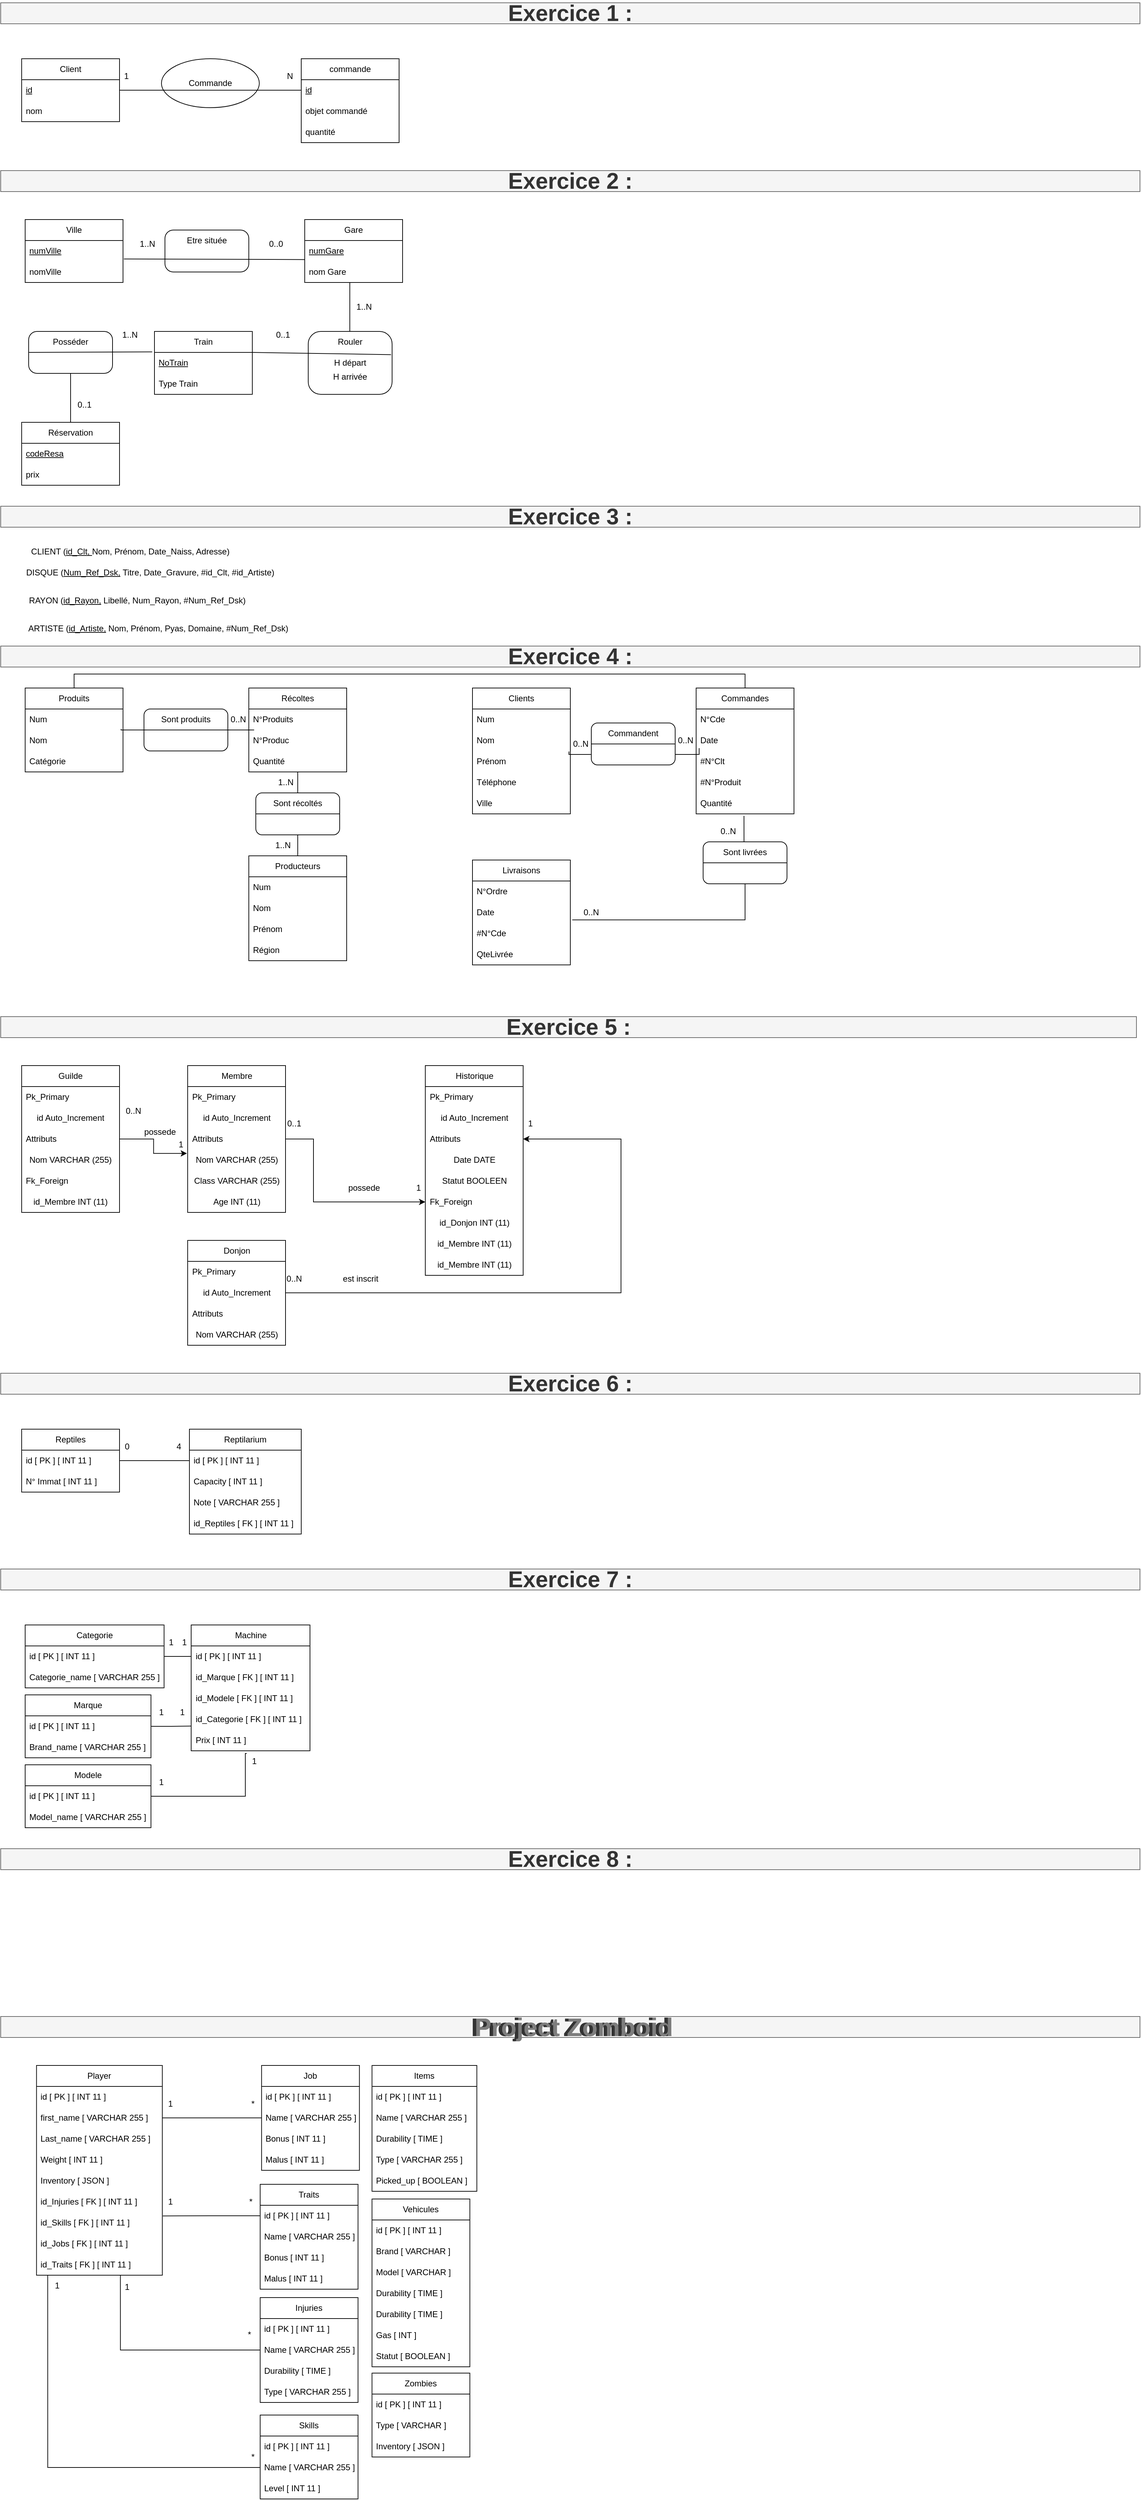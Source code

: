 <mxfile version="21.5.0" type="device">
  <diagram name="Page-1" id="F10LXunICJk9rZ-ggvHp">
    <mxGraphModel dx="1050" dy="1145" grid="1" gridSize="10" guides="1" tooltips="1" connect="1" arrows="1" fold="1" page="1" pageScale="1" pageWidth="413" pageHeight="583" math="0" shadow="0">
      <root>
        <mxCell id="0" />
        <mxCell id="1" parent="0" />
        <mxCell id="3VOU5mvbuk7q2b9fPozU-1" value="Client" style="swimlane;fontStyle=0;childLayout=stackLayout;horizontal=1;startSize=30;horizontalStack=0;resizeParent=1;resizeParentMax=0;resizeLast=0;collapsible=1;marginBottom=0;whiteSpace=wrap;html=1;" vertex="1" parent="1">
          <mxGeometry x="40" y="40" width="140" height="90" as="geometry" />
        </mxCell>
        <mxCell id="3VOU5mvbuk7q2b9fPozU-2" value="&lt;u&gt;id&lt;/u&gt;" style="text;strokeColor=none;fillColor=none;align=left;verticalAlign=middle;spacingLeft=4;spacingRight=4;overflow=hidden;points=[[0,0.5],[1,0.5]];portConstraint=eastwest;rotatable=0;whiteSpace=wrap;html=1;" vertex="1" parent="3VOU5mvbuk7q2b9fPozU-1">
          <mxGeometry y="30" width="140" height="30" as="geometry" />
        </mxCell>
        <mxCell id="3VOU5mvbuk7q2b9fPozU-3" value="nom" style="text;strokeColor=none;fillColor=none;align=left;verticalAlign=middle;spacingLeft=4;spacingRight=4;overflow=hidden;points=[[0,0.5],[1,0.5]];portConstraint=eastwest;rotatable=0;whiteSpace=wrap;html=1;" vertex="1" parent="3VOU5mvbuk7q2b9fPozU-1">
          <mxGeometry y="60" width="140" height="30" as="geometry" />
        </mxCell>
        <mxCell id="3VOU5mvbuk7q2b9fPozU-5" value="Commande" style="ellipse;whiteSpace=wrap;html=1;" vertex="1" parent="1">
          <mxGeometry x="240" y="40" width="140" height="70" as="geometry" />
        </mxCell>
        <mxCell id="3VOU5mvbuk7q2b9fPozU-6" value="commande" style="swimlane;fontStyle=0;childLayout=stackLayout;horizontal=1;startSize=30;horizontalStack=0;resizeParent=1;resizeParentMax=0;resizeLast=0;collapsible=1;marginBottom=0;whiteSpace=wrap;html=1;" vertex="1" parent="1">
          <mxGeometry x="440" y="40" width="140" height="120" as="geometry" />
        </mxCell>
        <mxCell id="3VOU5mvbuk7q2b9fPozU-7" value="&lt;u&gt;id&lt;/u&gt;" style="text;strokeColor=none;fillColor=none;align=left;verticalAlign=middle;spacingLeft=4;spacingRight=4;overflow=hidden;points=[[0,0.5],[1,0.5]];portConstraint=eastwest;rotatable=0;whiteSpace=wrap;html=1;" vertex="1" parent="3VOU5mvbuk7q2b9fPozU-6">
          <mxGeometry y="30" width="140" height="30" as="geometry" />
        </mxCell>
        <mxCell id="3VOU5mvbuk7q2b9fPozU-8" value="objet commandé" style="text;strokeColor=none;fillColor=none;align=left;verticalAlign=middle;spacingLeft=4;spacingRight=4;overflow=hidden;points=[[0,0.5],[1,0.5]];portConstraint=eastwest;rotatable=0;whiteSpace=wrap;html=1;" vertex="1" parent="3VOU5mvbuk7q2b9fPozU-6">
          <mxGeometry y="60" width="140" height="30" as="geometry" />
        </mxCell>
        <mxCell id="3VOU5mvbuk7q2b9fPozU-9" value="quantité" style="text;strokeColor=none;fillColor=none;align=left;verticalAlign=middle;spacingLeft=4;spacingRight=4;overflow=hidden;points=[[0,0.5],[1,0.5]];portConstraint=eastwest;rotatable=0;whiteSpace=wrap;html=1;" vertex="1" parent="3VOU5mvbuk7q2b9fPozU-6">
          <mxGeometry y="90" width="140" height="30" as="geometry" />
        </mxCell>
        <mxCell id="3VOU5mvbuk7q2b9fPozU-10" value="" style="endArrow=none;html=1;rounded=0;entryX=0;entryY=0.5;entryDx=0;entryDy=0;exitX=1;exitY=0.5;exitDx=0;exitDy=0;" edge="1" parent="1" source="3VOU5mvbuk7q2b9fPozU-2" target="3VOU5mvbuk7q2b9fPozU-7">
          <mxGeometry width="50" height="50" relative="1" as="geometry">
            <mxPoint x="200" y="320" as="sourcePoint" />
            <mxPoint x="250" y="270" as="targetPoint" />
          </mxGeometry>
        </mxCell>
        <mxCell id="3VOU5mvbuk7q2b9fPozU-11" value="1" style="text;html=1;strokeColor=none;fillColor=none;align=center;verticalAlign=middle;whiteSpace=wrap;rounded=0;" vertex="1" parent="1">
          <mxGeometry x="180" y="50" width="20" height="30" as="geometry" />
        </mxCell>
        <mxCell id="3VOU5mvbuk7q2b9fPozU-12" value="N" style="text;html=1;strokeColor=none;fillColor=none;align=center;verticalAlign=middle;whiteSpace=wrap;rounded=0;" vertex="1" parent="1">
          <mxGeometry x="414" y="50" width="20" height="30" as="geometry" />
        </mxCell>
        <mxCell id="3VOU5mvbuk7q2b9fPozU-17" value="Ville" style="swimlane;fontStyle=0;childLayout=stackLayout;horizontal=1;startSize=30;horizontalStack=0;resizeParent=1;resizeParentMax=0;resizeLast=0;collapsible=1;marginBottom=0;whiteSpace=wrap;html=1;" vertex="1" parent="1">
          <mxGeometry x="45" y="270" width="140" height="90" as="geometry" />
        </mxCell>
        <mxCell id="3VOU5mvbuk7q2b9fPozU-18" value="&lt;u&gt;numVille&lt;/u&gt;" style="text;strokeColor=none;fillColor=none;align=left;verticalAlign=middle;spacingLeft=4;spacingRight=4;overflow=hidden;points=[[0,0.5],[1,0.5]];portConstraint=eastwest;rotatable=0;whiteSpace=wrap;html=1;" vertex="1" parent="3VOU5mvbuk7q2b9fPozU-17">
          <mxGeometry y="30" width="140" height="30" as="geometry" />
        </mxCell>
        <mxCell id="3VOU5mvbuk7q2b9fPozU-19" value="nomVille" style="text;strokeColor=none;fillColor=none;align=left;verticalAlign=middle;spacingLeft=4;spacingRight=4;overflow=hidden;points=[[0,0.5],[1,0.5]];portConstraint=eastwest;rotatable=0;whiteSpace=wrap;html=1;" vertex="1" parent="3VOU5mvbuk7q2b9fPozU-17">
          <mxGeometry y="60" width="140" height="30" as="geometry" />
        </mxCell>
        <mxCell id="3VOU5mvbuk7q2b9fPozU-23" value="Gare" style="swimlane;fontStyle=0;childLayout=stackLayout;horizontal=1;startSize=30;horizontalStack=0;resizeParent=1;resizeParentMax=0;resizeLast=0;collapsible=1;marginBottom=0;whiteSpace=wrap;html=1;" vertex="1" parent="1">
          <mxGeometry x="445" y="270" width="140" height="90" as="geometry" />
        </mxCell>
        <mxCell id="3VOU5mvbuk7q2b9fPozU-24" value="&lt;u&gt;numGare&lt;/u&gt;" style="text;strokeColor=none;fillColor=none;align=left;verticalAlign=middle;spacingLeft=4;spacingRight=4;overflow=hidden;points=[[0,0.5],[1,0.5]];portConstraint=eastwest;rotatable=0;whiteSpace=wrap;html=1;" vertex="1" parent="3VOU5mvbuk7q2b9fPozU-23">
          <mxGeometry y="30" width="140" height="30" as="geometry" />
        </mxCell>
        <mxCell id="3VOU5mvbuk7q2b9fPozU-25" value="nom Gare" style="text;strokeColor=none;fillColor=none;align=left;verticalAlign=middle;spacingLeft=4;spacingRight=4;overflow=hidden;points=[[0,0.5],[1,0.5]];portConstraint=eastwest;rotatable=0;whiteSpace=wrap;html=1;" vertex="1" parent="3VOU5mvbuk7q2b9fPozU-23">
          <mxGeometry y="60" width="140" height="30" as="geometry" />
        </mxCell>
        <mxCell id="3VOU5mvbuk7q2b9fPozU-27" value="" style="rounded=1;whiteSpace=wrap;html=1;arcSize=20;strokeWidth=1;shadow=0;perimeterSpacing=0;" vertex="1" parent="1">
          <mxGeometry x="245" y="285" width="120" height="60" as="geometry" />
        </mxCell>
        <mxCell id="3VOU5mvbuk7q2b9fPozU-28" value="Etre située" style="text;html=1;strokeColor=none;fillColor=none;align=center;verticalAlign=middle;whiteSpace=wrap;rounded=0;" vertex="1" parent="1">
          <mxGeometry x="275" y="285" width="60" height="30" as="geometry" />
        </mxCell>
        <mxCell id="3VOU5mvbuk7q2b9fPozU-29" value="" style="rounded=1;whiteSpace=wrap;html=1;arcSize=20;strokeWidth=1;shadow=0;perimeterSpacing=0;" vertex="1" parent="1">
          <mxGeometry x="450" y="430" width="120" height="90" as="geometry" />
        </mxCell>
        <mxCell id="3VOU5mvbuk7q2b9fPozU-30" value="Rouler" style="text;html=1;strokeColor=none;fillColor=none;align=center;verticalAlign=middle;whiteSpace=wrap;rounded=0;" vertex="1" parent="1">
          <mxGeometry x="480" y="430" width="60" height="30" as="geometry" />
        </mxCell>
        <mxCell id="3VOU5mvbuk7q2b9fPozU-31" value="H départ" style="text;html=1;strokeColor=none;fillColor=none;align=center;verticalAlign=middle;whiteSpace=wrap;rounded=0;" vertex="1" parent="1">
          <mxGeometry x="480" y="460" width="60" height="30" as="geometry" />
        </mxCell>
        <mxCell id="3VOU5mvbuk7q2b9fPozU-32" value="H arrivée" style="text;html=1;strokeColor=none;fillColor=none;align=center;verticalAlign=middle;whiteSpace=wrap;rounded=0;" vertex="1" parent="1">
          <mxGeometry x="480" y="480" width="60" height="30" as="geometry" />
        </mxCell>
        <mxCell id="3VOU5mvbuk7q2b9fPozU-33" value="Train" style="swimlane;fontStyle=0;childLayout=stackLayout;horizontal=1;startSize=30;horizontalStack=0;resizeParent=1;resizeParentMax=0;resizeLast=0;collapsible=1;marginBottom=0;whiteSpace=wrap;html=1;" vertex="1" parent="1">
          <mxGeometry x="230" y="430" width="140" height="90" as="geometry" />
        </mxCell>
        <mxCell id="3VOU5mvbuk7q2b9fPozU-34" value="&lt;u&gt;NoTrain&lt;/u&gt;" style="text;strokeColor=none;fillColor=none;align=left;verticalAlign=middle;spacingLeft=4;spacingRight=4;overflow=hidden;points=[[0,0.5],[1,0.5]];portConstraint=eastwest;rotatable=0;whiteSpace=wrap;html=1;" vertex="1" parent="3VOU5mvbuk7q2b9fPozU-33">
          <mxGeometry y="30" width="140" height="30" as="geometry" />
        </mxCell>
        <mxCell id="3VOU5mvbuk7q2b9fPozU-35" value="Type Train" style="text;strokeColor=none;fillColor=none;align=left;verticalAlign=middle;spacingLeft=4;spacingRight=4;overflow=hidden;points=[[0,0.5],[1,0.5]];portConstraint=eastwest;rotatable=0;whiteSpace=wrap;html=1;" vertex="1" parent="3VOU5mvbuk7q2b9fPozU-33">
          <mxGeometry y="60" width="140" height="30" as="geometry" />
        </mxCell>
        <mxCell id="3VOU5mvbuk7q2b9fPozU-37" value="" style="rounded=1;whiteSpace=wrap;html=1;arcSize=20;strokeWidth=1;shadow=0;perimeterSpacing=0;" vertex="1" parent="1">
          <mxGeometry x="50" y="430" width="120" height="60" as="geometry" />
        </mxCell>
        <mxCell id="3VOU5mvbuk7q2b9fPozU-38" value="Posséder" style="text;html=1;strokeColor=none;fillColor=none;align=center;verticalAlign=middle;whiteSpace=wrap;rounded=0;" vertex="1" parent="1">
          <mxGeometry x="80" y="430" width="60" height="30" as="geometry" />
        </mxCell>
        <mxCell id="3VOU5mvbuk7q2b9fPozU-39" value="Réservation" style="swimlane;fontStyle=0;childLayout=stackLayout;horizontal=1;startSize=30;horizontalStack=0;resizeParent=1;resizeParentMax=0;resizeLast=0;collapsible=1;marginBottom=0;whiteSpace=wrap;html=1;" vertex="1" parent="1">
          <mxGeometry x="40" y="560" width="140" height="90" as="geometry" />
        </mxCell>
        <mxCell id="3VOU5mvbuk7q2b9fPozU-40" value="&lt;u&gt;codeResa&lt;/u&gt;" style="text;strokeColor=none;fillColor=none;align=left;verticalAlign=middle;spacingLeft=4;spacingRight=4;overflow=hidden;points=[[0,0.5],[1,0.5]];portConstraint=eastwest;rotatable=0;whiteSpace=wrap;html=1;" vertex="1" parent="3VOU5mvbuk7q2b9fPozU-39">
          <mxGeometry y="30" width="140" height="30" as="geometry" />
        </mxCell>
        <mxCell id="3VOU5mvbuk7q2b9fPozU-41" value="prix" style="text;strokeColor=none;fillColor=none;align=left;verticalAlign=middle;spacingLeft=4;spacingRight=4;overflow=hidden;points=[[0,0.5],[1,0.5]];portConstraint=eastwest;rotatable=0;whiteSpace=wrap;html=1;" vertex="1" parent="3VOU5mvbuk7q2b9fPozU-39">
          <mxGeometry y="60" width="140" height="30" as="geometry" />
        </mxCell>
        <mxCell id="3VOU5mvbuk7q2b9fPozU-42" value="" style="endArrow=none;html=1;rounded=0;entryX=0.003;entryY=0.907;entryDx=0;entryDy=0;entryPerimeter=0;exitX=1.009;exitY=-0.12;exitDx=0;exitDy=0;exitPerimeter=0;" edge="1" parent="1" source="3VOU5mvbuk7q2b9fPozU-19" target="3VOU5mvbuk7q2b9fPozU-24">
          <mxGeometry width="50" height="50" relative="1" as="geometry">
            <mxPoint x="205" y="380" as="sourcePoint" />
            <mxPoint x="255" y="330" as="targetPoint" />
          </mxGeometry>
        </mxCell>
        <mxCell id="3VOU5mvbuk7q2b9fPozU-43" value="" style="endArrow=none;html=1;rounded=0;entryX=-0.023;entryY=-0.027;entryDx=0;entryDy=0;entryPerimeter=0;" edge="1" parent="1" target="3VOU5mvbuk7q2b9fPozU-34">
          <mxGeometry width="50" height="50" relative="1" as="geometry">
            <mxPoint x="50" y="460" as="sourcePoint" />
            <mxPoint x="100" y="410" as="targetPoint" />
          </mxGeometry>
        </mxCell>
        <mxCell id="3VOU5mvbuk7q2b9fPozU-44" value="" style="endArrow=none;html=1;rounded=0;entryX=0.987;entryY=0.369;entryDx=0;entryDy=0;entryPerimeter=0;" edge="1" parent="1" target="3VOU5mvbuk7q2b9fPozU-29">
          <mxGeometry width="50" height="50" relative="1" as="geometry">
            <mxPoint x="370" y="460" as="sourcePoint" />
            <mxPoint x="547" y="459" as="targetPoint" />
          </mxGeometry>
        </mxCell>
        <mxCell id="3VOU5mvbuk7q2b9fPozU-45" value="" style="endArrow=none;html=1;rounded=0;entryX=0.5;entryY=1;entryDx=0;entryDy=0;exitX=0.5;exitY=0;exitDx=0;exitDy=0;" edge="1" parent="1" source="3VOU5mvbuk7q2b9fPozU-39" target="3VOU5mvbuk7q2b9fPozU-37">
          <mxGeometry width="50" height="50" relative="1" as="geometry">
            <mxPoint x="100" y="560" as="sourcePoint" />
            <mxPoint x="150" y="510" as="targetPoint" />
          </mxGeometry>
        </mxCell>
        <mxCell id="3VOU5mvbuk7q2b9fPozU-46" value="" style="endArrow=none;html=1;rounded=0;entryX=0.5;entryY=1;entryDx=0;entryDy=0;exitX=0.5;exitY=0;exitDx=0;exitDy=0;" edge="1" parent="1">
          <mxGeometry width="50" height="50" relative="1" as="geometry">
            <mxPoint x="509.5" y="430" as="sourcePoint" />
            <mxPoint x="509.5" y="360" as="targetPoint" />
          </mxGeometry>
        </mxCell>
        <mxCell id="3VOU5mvbuk7q2b9fPozU-47" value="1..N" style="text;html=1;strokeColor=none;fillColor=none;align=center;verticalAlign=middle;whiteSpace=wrap;rounded=0;" vertex="1" parent="1">
          <mxGeometry x="210" y="290" width="20" height="30" as="geometry" />
        </mxCell>
        <mxCell id="3VOU5mvbuk7q2b9fPozU-48" value="0..0" style="text;html=1;strokeColor=none;fillColor=none;align=center;verticalAlign=middle;whiteSpace=wrap;rounded=0;" vertex="1" parent="1">
          <mxGeometry x="394" y="290" width="20" height="30" as="geometry" />
        </mxCell>
        <mxCell id="3VOU5mvbuk7q2b9fPozU-49" value="1..N" style="text;html=1;strokeColor=none;fillColor=none;align=center;verticalAlign=middle;whiteSpace=wrap;rounded=0;" vertex="1" parent="1">
          <mxGeometry x="520" y="380" width="20" height="30" as="geometry" />
        </mxCell>
        <mxCell id="3VOU5mvbuk7q2b9fPozU-51" value="0..1" style="text;html=1;strokeColor=none;fillColor=none;align=center;verticalAlign=middle;whiteSpace=wrap;rounded=0;" vertex="1" parent="1">
          <mxGeometry x="404" y="420" width="20" height="30" as="geometry" />
        </mxCell>
        <mxCell id="3VOU5mvbuk7q2b9fPozU-53" value="1..N" style="text;html=1;strokeColor=none;fillColor=none;align=center;verticalAlign=middle;whiteSpace=wrap;rounded=0;" vertex="1" parent="1">
          <mxGeometry x="185" y="420" width="20" height="30" as="geometry" />
        </mxCell>
        <mxCell id="3VOU5mvbuk7q2b9fPozU-54" value="0..1" style="text;html=1;strokeColor=none;fillColor=none;align=center;verticalAlign=middle;whiteSpace=wrap;rounded=0;" vertex="1" parent="1">
          <mxGeometry x="120" y="520" width="20" height="30" as="geometry" />
        </mxCell>
        <mxCell id="3VOU5mvbuk7q2b9fPozU-55" value="CLIENT (&lt;u&gt;id_Clt, &lt;/u&gt;Nom, Prénom, Date_Naiss, Adresse)" style="text;html=1;strokeColor=none;fillColor=none;align=center;verticalAlign=middle;whiteSpace=wrap;rounded=0;" vertex="1" parent="1">
          <mxGeometry x="47.5" y="730" width="295" height="30" as="geometry" />
        </mxCell>
        <mxCell id="3VOU5mvbuk7q2b9fPozU-56" value="DISQUE (&lt;u&gt;Num_Ref_Dsk,&lt;/u&gt;&amp;nbsp;Titre, Date_Gravure, #id_Clt, #id_Artiste)" style="text;html=1;strokeColor=none;fillColor=none;align=center;verticalAlign=middle;whiteSpace=wrap;rounded=0;" vertex="1" parent="1">
          <mxGeometry x="45" y="760" width="357.5" height="30" as="geometry" />
        </mxCell>
        <mxCell id="3VOU5mvbuk7q2b9fPozU-58" value="RAYON (&lt;u&gt;id_Rayon,&lt;/u&gt;&amp;nbsp;Libellé, Num_Rayon, #Num_Ref_Dsk)" style="text;html=1;strokeColor=none;fillColor=none;align=center;verticalAlign=middle;whiteSpace=wrap;rounded=0;" vertex="1" parent="1">
          <mxGeometry x="47.5" y="800" width="315" height="30" as="geometry" />
        </mxCell>
        <mxCell id="3VOU5mvbuk7q2b9fPozU-59" value="ARTISTE (&lt;u&gt;id_Artiste,&lt;/u&gt;&amp;nbsp;Nom, Prénom, Pyas, Domaine, #Num_Ref_Dsk)" style="text;html=1;strokeColor=none;fillColor=none;align=center;verticalAlign=middle;whiteSpace=wrap;rounded=0;" vertex="1" parent="1">
          <mxGeometry x="47.5" y="840" width="375" height="30" as="geometry" />
        </mxCell>
        <mxCell id="3VOU5mvbuk7q2b9fPozU-124" style="edgeStyle=orthogonalEdgeStyle;rounded=0;orthogonalLoop=1;jettySize=auto;html=1;exitX=0.5;exitY=0;exitDx=0;exitDy=0;entryX=0.5;entryY=0;entryDx=0;entryDy=0;endArrow=none;endFill=0;" edge="1" parent="1" source="3VOU5mvbuk7q2b9fPozU-60" target="3VOU5mvbuk7q2b9fPozU-80">
          <mxGeometry relative="1" as="geometry" />
        </mxCell>
        <mxCell id="3VOU5mvbuk7q2b9fPozU-60" value="Produits" style="swimlane;fontStyle=0;childLayout=stackLayout;horizontal=1;startSize=30;horizontalStack=0;resizeParent=1;resizeParentMax=0;resizeLast=0;collapsible=1;marginBottom=0;whiteSpace=wrap;html=1;" vertex="1" parent="1">
          <mxGeometry x="45" y="940" width="140" height="120" as="geometry" />
        </mxCell>
        <mxCell id="3VOU5mvbuk7q2b9fPozU-61" value="Num" style="text;strokeColor=none;fillColor=none;align=left;verticalAlign=middle;spacingLeft=4;spacingRight=4;overflow=hidden;points=[[0,0.5],[1,0.5]];portConstraint=eastwest;rotatable=0;whiteSpace=wrap;html=1;" vertex="1" parent="3VOU5mvbuk7q2b9fPozU-60">
          <mxGeometry y="30" width="140" height="30" as="geometry" />
        </mxCell>
        <mxCell id="3VOU5mvbuk7q2b9fPozU-62" value="Nom" style="text;strokeColor=none;fillColor=none;align=left;verticalAlign=middle;spacingLeft=4;spacingRight=4;overflow=hidden;points=[[0,0.5],[1,0.5]];portConstraint=eastwest;rotatable=0;whiteSpace=wrap;html=1;" vertex="1" parent="3VOU5mvbuk7q2b9fPozU-60">
          <mxGeometry y="60" width="140" height="30" as="geometry" />
        </mxCell>
        <mxCell id="3VOU5mvbuk7q2b9fPozU-63" value="Catégorie" style="text;strokeColor=none;fillColor=none;align=left;verticalAlign=middle;spacingLeft=4;spacingRight=4;overflow=hidden;points=[[0,0.5],[1,0.5]];portConstraint=eastwest;rotatable=0;whiteSpace=wrap;html=1;" vertex="1" parent="3VOU5mvbuk7q2b9fPozU-60">
          <mxGeometry y="90" width="140" height="30" as="geometry" />
        </mxCell>
        <mxCell id="3VOU5mvbuk7q2b9fPozU-64" value="Récoltes" style="swimlane;fontStyle=0;childLayout=stackLayout;horizontal=1;startSize=30;horizontalStack=0;resizeParent=1;resizeParentMax=0;resizeLast=0;collapsible=1;marginBottom=0;whiteSpace=wrap;html=1;" vertex="1" parent="1">
          <mxGeometry x="365" y="940" width="140" height="120" as="geometry" />
        </mxCell>
        <mxCell id="3VOU5mvbuk7q2b9fPozU-65" value="N°Produits" style="text;strokeColor=none;fillColor=none;align=left;verticalAlign=middle;spacingLeft=4;spacingRight=4;overflow=hidden;points=[[0,0.5],[1,0.5]];portConstraint=eastwest;rotatable=0;whiteSpace=wrap;html=1;" vertex="1" parent="3VOU5mvbuk7q2b9fPozU-64">
          <mxGeometry y="30" width="140" height="30" as="geometry" />
        </mxCell>
        <mxCell id="3VOU5mvbuk7q2b9fPozU-66" value="N°Produc" style="text;strokeColor=none;fillColor=none;align=left;verticalAlign=middle;spacingLeft=4;spacingRight=4;overflow=hidden;points=[[0,0.5],[1,0.5]];portConstraint=eastwest;rotatable=0;whiteSpace=wrap;html=1;" vertex="1" parent="3VOU5mvbuk7q2b9fPozU-64">
          <mxGeometry y="60" width="140" height="30" as="geometry" />
        </mxCell>
        <mxCell id="3VOU5mvbuk7q2b9fPozU-67" value="Quantité" style="text;strokeColor=none;fillColor=none;align=left;verticalAlign=middle;spacingLeft=4;spacingRight=4;overflow=hidden;points=[[0,0.5],[1,0.5]];portConstraint=eastwest;rotatable=0;whiteSpace=wrap;html=1;" vertex="1" parent="3VOU5mvbuk7q2b9fPozU-64">
          <mxGeometry y="90" width="140" height="30" as="geometry" />
        </mxCell>
        <mxCell id="3VOU5mvbuk7q2b9fPozU-68" value="Producteurs" style="swimlane;fontStyle=0;childLayout=stackLayout;horizontal=1;startSize=30;horizontalStack=0;resizeParent=1;resizeParentMax=0;resizeLast=0;collapsible=1;marginBottom=0;whiteSpace=wrap;html=1;" vertex="1" parent="1">
          <mxGeometry x="365" y="1180" width="140" height="150" as="geometry" />
        </mxCell>
        <mxCell id="3VOU5mvbuk7q2b9fPozU-69" value="Num" style="text;strokeColor=none;fillColor=none;align=left;verticalAlign=middle;spacingLeft=4;spacingRight=4;overflow=hidden;points=[[0,0.5],[1,0.5]];portConstraint=eastwest;rotatable=0;whiteSpace=wrap;html=1;" vertex="1" parent="3VOU5mvbuk7q2b9fPozU-68">
          <mxGeometry y="30" width="140" height="30" as="geometry" />
        </mxCell>
        <mxCell id="3VOU5mvbuk7q2b9fPozU-70" value="Nom" style="text;strokeColor=none;fillColor=none;align=left;verticalAlign=middle;spacingLeft=4;spacingRight=4;overflow=hidden;points=[[0,0.5],[1,0.5]];portConstraint=eastwest;rotatable=0;whiteSpace=wrap;html=1;" vertex="1" parent="3VOU5mvbuk7q2b9fPozU-68">
          <mxGeometry y="60" width="140" height="30" as="geometry" />
        </mxCell>
        <mxCell id="3VOU5mvbuk7q2b9fPozU-71" value="Prénom" style="text;strokeColor=none;fillColor=none;align=left;verticalAlign=middle;spacingLeft=4;spacingRight=4;overflow=hidden;points=[[0,0.5],[1,0.5]];portConstraint=eastwest;rotatable=0;whiteSpace=wrap;html=1;" vertex="1" parent="3VOU5mvbuk7q2b9fPozU-68">
          <mxGeometry y="90" width="140" height="30" as="geometry" />
        </mxCell>
        <mxCell id="3VOU5mvbuk7q2b9fPozU-72" value="Région" style="text;strokeColor=none;fillColor=none;align=left;verticalAlign=middle;spacingLeft=4;spacingRight=4;overflow=hidden;points=[[0,0.5],[1,0.5]];portConstraint=eastwest;rotatable=0;whiteSpace=wrap;html=1;" vertex="1" parent="3VOU5mvbuk7q2b9fPozU-68">
          <mxGeometry y="120" width="140" height="30" as="geometry" />
        </mxCell>
        <mxCell id="3VOU5mvbuk7q2b9fPozU-73" value="Clients" style="swimlane;fontStyle=0;childLayout=stackLayout;horizontal=1;startSize=30;horizontalStack=0;resizeParent=1;resizeParentMax=0;resizeLast=0;collapsible=1;marginBottom=0;whiteSpace=wrap;html=1;" vertex="1" parent="1">
          <mxGeometry x="685" y="940" width="140" height="180" as="geometry" />
        </mxCell>
        <mxCell id="3VOU5mvbuk7q2b9fPozU-74" value="Num" style="text;strokeColor=none;fillColor=none;align=left;verticalAlign=middle;spacingLeft=4;spacingRight=4;overflow=hidden;points=[[0,0.5],[1,0.5]];portConstraint=eastwest;rotatable=0;whiteSpace=wrap;html=1;" vertex="1" parent="3VOU5mvbuk7q2b9fPozU-73">
          <mxGeometry y="30" width="140" height="30" as="geometry" />
        </mxCell>
        <mxCell id="3VOU5mvbuk7q2b9fPozU-75" value="Nom" style="text;strokeColor=none;fillColor=none;align=left;verticalAlign=middle;spacingLeft=4;spacingRight=4;overflow=hidden;points=[[0,0.5],[1,0.5]];portConstraint=eastwest;rotatable=0;whiteSpace=wrap;html=1;" vertex="1" parent="3VOU5mvbuk7q2b9fPozU-73">
          <mxGeometry y="60" width="140" height="30" as="geometry" />
        </mxCell>
        <mxCell id="3VOU5mvbuk7q2b9fPozU-76" value="Prénom" style="text;strokeColor=none;fillColor=none;align=left;verticalAlign=middle;spacingLeft=4;spacingRight=4;overflow=hidden;points=[[0,0.5],[1,0.5]];portConstraint=eastwest;rotatable=0;whiteSpace=wrap;html=1;" vertex="1" parent="3VOU5mvbuk7q2b9fPozU-73">
          <mxGeometry y="90" width="140" height="30" as="geometry" />
        </mxCell>
        <mxCell id="3VOU5mvbuk7q2b9fPozU-78" value="Téléphone" style="text;strokeColor=none;fillColor=none;align=left;verticalAlign=middle;spacingLeft=4;spacingRight=4;overflow=hidden;points=[[0,0.5],[1,0.5]];portConstraint=eastwest;rotatable=0;whiteSpace=wrap;html=1;" vertex="1" parent="3VOU5mvbuk7q2b9fPozU-73">
          <mxGeometry y="120" width="140" height="30" as="geometry" />
        </mxCell>
        <mxCell id="3VOU5mvbuk7q2b9fPozU-77" value="Ville" style="text;strokeColor=none;fillColor=none;align=left;verticalAlign=middle;spacingLeft=4;spacingRight=4;overflow=hidden;points=[[0,0.5],[1,0.5]];portConstraint=eastwest;rotatable=0;whiteSpace=wrap;html=1;" vertex="1" parent="3VOU5mvbuk7q2b9fPozU-73">
          <mxGeometry y="150" width="140" height="30" as="geometry" />
        </mxCell>
        <mxCell id="3VOU5mvbuk7q2b9fPozU-80" value="Commandes" style="swimlane;fontStyle=0;childLayout=stackLayout;horizontal=1;startSize=30;horizontalStack=0;resizeParent=1;resizeParentMax=0;resizeLast=0;collapsible=1;marginBottom=0;whiteSpace=wrap;html=1;" vertex="1" parent="1">
          <mxGeometry x="1005" y="940" width="140" height="180" as="geometry" />
        </mxCell>
        <mxCell id="3VOU5mvbuk7q2b9fPozU-81" value="N°Cde" style="text;strokeColor=none;fillColor=none;align=left;verticalAlign=middle;spacingLeft=4;spacingRight=4;overflow=hidden;points=[[0,0.5],[1,0.5]];portConstraint=eastwest;rotatable=0;whiteSpace=wrap;html=1;" vertex="1" parent="3VOU5mvbuk7q2b9fPozU-80">
          <mxGeometry y="30" width="140" height="30" as="geometry" />
        </mxCell>
        <mxCell id="3VOU5mvbuk7q2b9fPozU-82" value="Date" style="text;strokeColor=none;fillColor=none;align=left;verticalAlign=middle;spacingLeft=4;spacingRight=4;overflow=hidden;points=[[0,0.5],[1,0.5]];portConstraint=eastwest;rotatable=0;whiteSpace=wrap;html=1;" vertex="1" parent="3VOU5mvbuk7q2b9fPozU-80">
          <mxGeometry y="60" width="140" height="30" as="geometry" />
        </mxCell>
        <mxCell id="3VOU5mvbuk7q2b9fPozU-83" value="#N°Clt" style="text;strokeColor=none;fillColor=none;align=left;verticalAlign=middle;spacingLeft=4;spacingRight=4;overflow=hidden;points=[[0,0.5],[1,0.5]];portConstraint=eastwest;rotatable=0;whiteSpace=wrap;html=1;" vertex="1" parent="3VOU5mvbuk7q2b9fPozU-80">
          <mxGeometry y="90" width="140" height="30" as="geometry" />
        </mxCell>
        <mxCell id="3VOU5mvbuk7q2b9fPozU-84" value="#N°Produit" style="text;strokeColor=none;fillColor=none;align=left;verticalAlign=middle;spacingLeft=4;spacingRight=4;overflow=hidden;points=[[0,0.5],[1,0.5]];portConstraint=eastwest;rotatable=0;whiteSpace=wrap;html=1;" vertex="1" parent="3VOU5mvbuk7q2b9fPozU-80">
          <mxGeometry y="120" width="140" height="30" as="geometry" />
        </mxCell>
        <mxCell id="3VOU5mvbuk7q2b9fPozU-85" value="Quantité" style="text;strokeColor=none;fillColor=none;align=left;verticalAlign=middle;spacingLeft=4;spacingRight=4;overflow=hidden;points=[[0,0.5],[1,0.5]];portConstraint=eastwest;rotatable=0;whiteSpace=wrap;html=1;" vertex="1" parent="3VOU5mvbuk7q2b9fPozU-80">
          <mxGeometry y="150" width="140" height="30" as="geometry" />
        </mxCell>
        <mxCell id="3VOU5mvbuk7q2b9fPozU-86" value="Livraisons" style="swimlane;fontStyle=0;childLayout=stackLayout;horizontal=1;startSize=30;horizontalStack=0;resizeParent=1;resizeParentMax=0;resizeLast=0;collapsible=1;marginBottom=0;whiteSpace=wrap;html=1;" vertex="1" parent="1">
          <mxGeometry x="685" y="1186" width="140" height="150" as="geometry" />
        </mxCell>
        <mxCell id="3VOU5mvbuk7q2b9fPozU-87" value="N°Ordre" style="text;strokeColor=none;fillColor=none;align=left;verticalAlign=middle;spacingLeft=4;spacingRight=4;overflow=hidden;points=[[0,0.5],[1,0.5]];portConstraint=eastwest;rotatable=0;whiteSpace=wrap;html=1;" vertex="1" parent="3VOU5mvbuk7q2b9fPozU-86">
          <mxGeometry y="30" width="140" height="30" as="geometry" />
        </mxCell>
        <mxCell id="3VOU5mvbuk7q2b9fPozU-88" value="Date" style="text;strokeColor=none;fillColor=none;align=left;verticalAlign=middle;spacingLeft=4;spacingRight=4;overflow=hidden;points=[[0,0.5],[1,0.5]];portConstraint=eastwest;rotatable=0;whiteSpace=wrap;html=1;" vertex="1" parent="3VOU5mvbuk7q2b9fPozU-86">
          <mxGeometry y="60" width="140" height="30" as="geometry" />
        </mxCell>
        <mxCell id="3VOU5mvbuk7q2b9fPozU-89" value="#N°Cde" style="text;strokeColor=none;fillColor=none;align=left;verticalAlign=middle;spacingLeft=4;spacingRight=4;overflow=hidden;points=[[0,0.5],[1,0.5]];portConstraint=eastwest;rotatable=0;whiteSpace=wrap;html=1;" vertex="1" parent="3VOU5mvbuk7q2b9fPozU-86">
          <mxGeometry y="90" width="140" height="30" as="geometry" />
        </mxCell>
        <mxCell id="3VOU5mvbuk7q2b9fPozU-91" value="QteLivrée" style="text;strokeColor=none;fillColor=none;align=left;verticalAlign=middle;spacingLeft=4;spacingRight=4;overflow=hidden;points=[[0,0.5],[1,0.5]];portConstraint=eastwest;rotatable=0;whiteSpace=wrap;html=1;" vertex="1" parent="3VOU5mvbuk7q2b9fPozU-86">
          <mxGeometry y="120" width="140" height="30" as="geometry" />
        </mxCell>
        <mxCell id="3VOU5mvbuk7q2b9fPozU-120" style="edgeStyle=orthogonalEdgeStyle;rounded=0;orthogonalLoop=1;jettySize=auto;html=1;exitX=0;exitY=0.5;exitDx=0;exitDy=0;entryX=0.98;entryY=-0.04;entryDx=0;entryDy=0;entryPerimeter=0;endArrow=none;endFill=0;" edge="1" parent="1" source="3VOU5mvbuk7q2b9fPozU-93" target="3VOU5mvbuk7q2b9fPozU-62">
          <mxGeometry relative="1" as="geometry" />
        </mxCell>
        <mxCell id="3VOU5mvbuk7q2b9fPozU-121" style="edgeStyle=orthogonalEdgeStyle;rounded=0;orthogonalLoop=1;jettySize=auto;html=1;exitX=1;exitY=0.5;exitDx=0;exitDy=0;entryX=0.054;entryY=0.013;entryDx=0;entryDy=0;entryPerimeter=0;endArrow=none;endFill=0;" edge="1" parent="1" source="3VOU5mvbuk7q2b9fPozU-93" target="3VOU5mvbuk7q2b9fPozU-66">
          <mxGeometry relative="1" as="geometry" />
        </mxCell>
        <mxCell id="3VOU5mvbuk7q2b9fPozU-93" value="" style="rounded=1;whiteSpace=wrap;html=1;" vertex="1" parent="1">
          <mxGeometry x="215" y="970" width="120" height="60" as="geometry" />
        </mxCell>
        <mxCell id="3VOU5mvbuk7q2b9fPozU-94" value="Sont produits" style="text;html=1;strokeColor=none;fillColor=none;align=center;verticalAlign=middle;whiteSpace=wrap;rounded=0;" vertex="1" parent="1">
          <mxGeometry x="236.25" y="970" width="77.5" height="30" as="geometry" />
        </mxCell>
        <mxCell id="3VOU5mvbuk7q2b9fPozU-95" value="" style="endArrow=none;html=1;rounded=0;exitX=0;exitY=0.5;exitDx=0;exitDy=0;entryX=1;entryY=0.5;entryDx=0;entryDy=0;" edge="1" parent="1" source="3VOU5mvbuk7q2b9fPozU-93" target="3VOU5mvbuk7q2b9fPozU-93">
          <mxGeometry width="50" height="50" relative="1" as="geometry">
            <mxPoint x="525" y="1110" as="sourcePoint" />
            <mxPoint x="575" y="1060" as="targetPoint" />
            <Array as="points">
              <mxPoint x="335" y="1000" />
            </Array>
          </mxGeometry>
        </mxCell>
        <mxCell id="3VOU5mvbuk7q2b9fPozU-123" style="edgeStyle=orthogonalEdgeStyle;rounded=0;orthogonalLoop=1;jettySize=auto;html=1;exitX=0.5;exitY=1;exitDx=0;exitDy=0;entryX=0.5;entryY=0;entryDx=0;entryDy=0;endArrow=none;endFill=0;" edge="1" parent="1" source="3VOU5mvbuk7q2b9fPozU-96" target="3VOU5mvbuk7q2b9fPozU-68">
          <mxGeometry relative="1" as="geometry" />
        </mxCell>
        <mxCell id="3VOU5mvbuk7q2b9fPozU-96" value="" style="rounded=1;whiteSpace=wrap;html=1;" vertex="1" parent="1">
          <mxGeometry x="375" y="1090" width="120" height="60" as="geometry" />
        </mxCell>
        <mxCell id="3VOU5mvbuk7q2b9fPozU-122" style="edgeStyle=orthogonalEdgeStyle;rounded=0;orthogonalLoop=1;jettySize=auto;html=1;exitX=0.5;exitY=0;exitDx=0;exitDy=0;entryX=0.5;entryY=1;entryDx=0;entryDy=0;entryPerimeter=0;endArrow=none;endFill=0;" edge="1" parent="1" source="3VOU5mvbuk7q2b9fPozU-97" target="3VOU5mvbuk7q2b9fPozU-67">
          <mxGeometry relative="1" as="geometry" />
        </mxCell>
        <mxCell id="3VOU5mvbuk7q2b9fPozU-97" value="Sont récoltés" style="text;html=1;strokeColor=none;fillColor=none;align=center;verticalAlign=middle;whiteSpace=wrap;rounded=0;" vertex="1" parent="1">
          <mxGeometry x="396.25" y="1090" width="77.5" height="30" as="geometry" />
        </mxCell>
        <mxCell id="3VOU5mvbuk7q2b9fPozU-98" value="" style="endArrow=none;html=1;rounded=0;exitX=0;exitY=0.5;exitDx=0;exitDy=0;entryX=1;entryY=0.5;entryDx=0;entryDy=0;" edge="1" parent="1" source="3VOU5mvbuk7q2b9fPozU-96" target="3VOU5mvbuk7q2b9fPozU-96">
          <mxGeometry width="50" height="50" relative="1" as="geometry">
            <mxPoint x="685" y="1230" as="sourcePoint" />
            <mxPoint x="735" y="1180" as="targetPoint" />
            <Array as="points">
              <mxPoint x="495" y="1120" />
            </Array>
          </mxGeometry>
        </mxCell>
        <mxCell id="3VOU5mvbuk7q2b9fPozU-118" style="edgeStyle=orthogonalEdgeStyle;rounded=0;orthogonalLoop=1;jettySize=auto;html=1;exitX=0;exitY=0.75;exitDx=0;exitDy=0;entryX=0.986;entryY=0.027;entryDx=0;entryDy=0;entryPerimeter=0;endArrow=none;endFill=0;" edge="1" parent="1" source="3VOU5mvbuk7q2b9fPozU-109" target="3VOU5mvbuk7q2b9fPozU-76">
          <mxGeometry relative="1" as="geometry" />
        </mxCell>
        <mxCell id="3VOU5mvbuk7q2b9fPozU-119" style="edgeStyle=orthogonalEdgeStyle;rounded=0;orthogonalLoop=1;jettySize=auto;html=1;exitX=1;exitY=0.75;exitDx=0;exitDy=0;entryX=0.031;entryY=-0.133;entryDx=0;entryDy=0;entryPerimeter=0;endArrow=none;endFill=0;" edge="1" parent="1" source="3VOU5mvbuk7q2b9fPozU-109" target="3VOU5mvbuk7q2b9fPozU-83">
          <mxGeometry relative="1" as="geometry" />
        </mxCell>
        <mxCell id="3VOU5mvbuk7q2b9fPozU-109" value="" style="rounded=1;whiteSpace=wrap;html=1;" vertex="1" parent="1">
          <mxGeometry x="855" y="990" width="120" height="60" as="geometry" />
        </mxCell>
        <mxCell id="3VOU5mvbuk7q2b9fPozU-110" value="Commandent" style="text;html=1;strokeColor=none;fillColor=none;align=center;verticalAlign=middle;whiteSpace=wrap;rounded=0;" vertex="1" parent="1">
          <mxGeometry x="876.25" y="990" width="77.5" height="30" as="geometry" />
        </mxCell>
        <mxCell id="3VOU5mvbuk7q2b9fPozU-111" value="" style="endArrow=none;html=1;rounded=0;exitX=0;exitY=0.5;exitDx=0;exitDy=0;entryX=1;entryY=0.5;entryDx=0;entryDy=0;" edge="1" parent="1" source="3VOU5mvbuk7q2b9fPozU-109" target="3VOU5mvbuk7q2b9fPozU-109">
          <mxGeometry width="50" height="50" relative="1" as="geometry">
            <mxPoint x="1165" y="1130" as="sourcePoint" />
            <mxPoint x="1215" y="1080" as="targetPoint" />
            <Array as="points">
              <mxPoint x="975" y="1020" />
            </Array>
          </mxGeometry>
        </mxCell>
        <mxCell id="3VOU5mvbuk7q2b9fPozU-116" style="edgeStyle=orthogonalEdgeStyle;rounded=0;orthogonalLoop=1;jettySize=auto;html=1;exitX=0.5;exitY=1;exitDx=0;exitDy=0;entryX=1.02;entryY=0.853;entryDx=0;entryDy=0;entryPerimeter=0;endArrow=none;endFill=0;" edge="1" parent="1" source="3VOU5mvbuk7q2b9fPozU-113" target="3VOU5mvbuk7q2b9fPozU-88">
          <mxGeometry relative="1" as="geometry" />
        </mxCell>
        <mxCell id="3VOU5mvbuk7q2b9fPozU-113" value="" style="rounded=1;whiteSpace=wrap;html=1;" vertex="1" parent="1">
          <mxGeometry x="1015" y="1160" width="120" height="60" as="geometry" />
        </mxCell>
        <mxCell id="3VOU5mvbuk7q2b9fPozU-117" style="edgeStyle=orthogonalEdgeStyle;rounded=0;orthogonalLoop=1;jettySize=auto;html=1;exitX=0.5;exitY=0;exitDx=0;exitDy=0;entryX=0.489;entryY=1.093;entryDx=0;entryDy=0;entryPerimeter=0;endArrow=none;endFill=0;" edge="1" parent="1" source="3VOU5mvbuk7q2b9fPozU-114" target="3VOU5mvbuk7q2b9fPozU-85">
          <mxGeometry relative="1" as="geometry" />
        </mxCell>
        <mxCell id="3VOU5mvbuk7q2b9fPozU-114" value="Sont livrées" style="text;html=1;strokeColor=none;fillColor=none;align=center;verticalAlign=middle;whiteSpace=wrap;rounded=0;" vertex="1" parent="1">
          <mxGeometry x="1036.25" y="1160" width="77.5" height="30" as="geometry" />
        </mxCell>
        <mxCell id="3VOU5mvbuk7q2b9fPozU-115" value="" style="endArrow=none;html=1;rounded=0;exitX=0;exitY=0.5;exitDx=0;exitDy=0;entryX=1;entryY=0.5;entryDx=0;entryDy=0;" edge="1" parent="1" source="3VOU5mvbuk7q2b9fPozU-113" target="3VOU5mvbuk7q2b9fPozU-113">
          <mxGeometry width="50" height="50" relative="1" as="geometry">
            <mxPoint x="1325" y="1300" as="sourcePoint" />
            <mxPoint x="1375" y="1250" as="targetPoint" />
            <Array as="points">
              <mxPoint x="1135" y="1190" />
            </Array>
          </mxGeometry>
        </mxCell>
        <mxCell id="3VOU5mvbuk7q2b9fPozU-125" value="Membre" style="swimlane;fontStyle=0;childLayout=stackLayout;horizontal=1;startSize=30;horizontalStack=0;resizeParent=1;resizeParentMax=0;resizeLast=0;collapsible=1;marginBottom=0;whiteSpace=wrap;html=1;" vertex="1" parent="1">
          <mxGeometry x="277.5" y="1480" width="140" height="210" as="geometry" />
        </mxCell>
        <mxCell id="3VOU5mvbuk7q2b9fPozU-126" value="Pk_Primary" style="text;strokeColor=none;fillColor=none;align=left;verticalAlign=middle;spacingLeft=4;spacingRight=4;overflow=hidden;points=[[0,0.5],[1,0.5]];portConstraint=eastwest;rotatable=0;whiteSpace=wrap;html=1;" vertex="1" parent="3VOU5mvbuk7q2b9fPozU-125">
          <mxGeometry y="30" width="140" height="30" as="geometry" />
        </mxCell>
        <mxCell id="3VOU5mvbuk7q2b9fPozU-127" value="id Auto_Increment" style="text;strokeColor=none;fillColor=none;align=center;verticalAlign=middle;spacingLeft=4;spacingRight=4;overflow=hidden;points=[[0,0.5],[1,0.5]];portConstraint=eastwest;rotatable=0;whiteSpace=wrap;html=1;" vertex="1" parent="3VOU5mvbuk7q2b9fPozU-125">
          <mxGeometry y="60" width="140" height="30" as="geometry" />
        </mxCell>
        <mxCell id="3VOU5mvbuk7q2b9fPozU-128" value="Attributs" style="text;strokeColor=none;fillColor=none;align=left;verticalAlign=middle;spacingLeft=4;spacingRight=4;overflow=hidden;points=[[0,0.5],[1,0.5]];portConstraint=eastwest;rotatable=0;whiteSpace=wrap;html=1;" vertex="1" parent="3VOU5mvbuk7q2b9fPozU-125">
          <mxGeometry y="90" width="140" height="30" as="geometry" />
        </mxCell>
        <mxCell id="3VOU5mvbuk7q2b9fPozU-131" value="Nom VARCHAR (255)" style="text;strokeColor=none;fillColor=none;align=center;verticalAlign=middle;spacingLeft=4;spacingRight=4;overflow=hidden;points=[[0,0.5],[1,0.5]];portConstraint=eastwest;rotatable=0;whiteSpace=wrap;html=1;" vertex="1" parent="3VOU5mvbuk7q2b9fPozU-125">
          <mxGeometry y="120" width="140" height="30" as="geometry" />
        </mxCell>
        <mxCell id="3VOU5mvbuk7q2b9fPozU-130" value="Class VARCHAR (255)" style="text;strokeColor=none;fillColor=none;align=center;verticalAlign=middle;spacingLeft=4;spacingRight=4;overflow=hidden;points=[[0,0.5],[1,0.5]];portConstraint=eastwest;rotatable=0;whiteSpace=wrap;html=1;" vertex="1" parent="3VOU5mvbuk7q2b9fPozU-125">
          <mxGeometry y="150" width="140" height="30" as="geometry" />
        </mxCell>
        <mxCell id="3VOU5mvbuk7q2b9fPozU-129" value="Age INT (11)" style="text;strokeColor=none;fillColor=none;align=center;verticalAlign=middle;spacingLeft=4;spacingRight=4;overflow=hidden;points=[[0,0.5],[1,0.5]];portConstraint=eastwest;rotatable=0;whiteSpace=wrap;html=1;" vertex="1" parent="3VOU5mvbuk7q2b9fPozU-125">
          <mxGeometry y="180" width="140" height="30" as="geometry" />
        </mxCell>
        <mxCell id="3VOU5mvbuk7q2b9fPozU-132" value="Guilde" style="swimlane;fontStyle=0;childLayout=stackLayout;horizontal=1;startSize=30;horizontalStack=0;resizeParent=1;resizeParentMax=0;resizeLast=0;collapsible=1;marginBottom=0;whiteSpace=wrap;html=1;" vertex="1" parent="1">
          <mxGeometry x="40" y="1480" width="140" height="210" as="geometry" />
        </mxCell>
        <mxCell id="3VOU5mvbuk7q2b9fPozU-133" value="Pk_Primary" style="text;strokeColor=none;fillColor=none;align=left;verticalAlign=middle;spacingLeft=4;spacingRight=4;overflow=hidden;points=[[0,0.5],[1,0.5]];portConstraint=eastwest;rotatable=0;whiteSpace=wrap;html=1;" vertex="1" parent="3VOU5mvbuk7q2b9fPozU-132">
          <mxGeometry y="30" width="140" height="30" as="geometry" />
        </mxCell>
        <mxCell id="3VOU5mvbuk7q2b9fPozU-134" value="id Auto_Increment" style="text;strokeColor=none;fillColor=none;align=center;verticalAlign=middle;spacingLeft=4;spacingRight=4;overflow=hidden;points=[[0,0.5],[1,0.5]];portConstraint=eastwest;rotatable=0;whiteSpace=wrap;html=1;" vertex="1" parent="3VOU5mvbuk7q2b9fPozU-132">
          <mxGeometry y="60" width="140" height="30" as="geometry" />
        </mxCell>
        <mxCell id="3VOU5mvbuk7q2b9fPozU-135" value="Attributs" style="text;strokeColor=none;fillColor=none;align=left;verticalAlign=middle;spacingLeft=4;spacingRight=4;overflow=hidden;points=[[0,0.5],[1,0.5]];portConstraint=eastwest;rotatable=0;whiteSpace=wrap;html=1;" vertex="1" parent="3VOU5mvbuk7q2b9fPozU-132">
          <mxGeometry y="90" width="140" height="30" as="geometry" />
        </mxCell>
        <mxCell id="3VOU5mvbuk7q2b9fPozU-136" value="Nom VARCHAR (255)" style="text;strokeColor=none;fillColor=none;align=center;verticalAlign=middle;spacingLeft=4;spacingRight=4;overflow=hidden;points=[[0,0.5],[1,0.5]];portConstraint=eastwest;rotatable=0;whiteSpace=wrap;html=1;" vertex="1" parent="3VOU5mvbuk7q2b9fPozU-132">
          <mxGeometry y="120" width="140" height="30" as="geometry" />
        </mxCell>
        <mxCell id="3VOU5mvbuk7q2b9fPozU-137" value="Fk_Foreign" style="text;strokeColor=none;fillColor=none;align=left;verticalAlign=middle;spacingLeft=4;spacingRight=4;overflow=hidden;points=[[0,0.5],[1,0.5]];portConstraint=eastwest;rotatable=0;whiteSpace=wrap;html=1;" vertex="1" parent="3VOU5mvbuk7q2b9fPozU-132">
          <mxGeometry y="150" width="140" height="30" as="geometry" />
        </mxCell>
        <mxCell id="3VOU5mvbuk7q2b9fPozU-139" value="id_Membre INT (11)" style="text;strokeColor=none;fillColor=none;align=center;verticalAlign=middle;spacingLeft=4;spacingRight=4;overflow=hidden;points=[[0,0.5],[1,0.5]];portConstraint=eastwest;rotatable=0;whiteSpace=wrap;html=1;" vertex="1" parent="3VOU5mvbuk7q2b9fPozU-132">
          <mxGeometry y="180" width="140" height="30" as="geometry" />
        </mxCell>
        <mxCell id="3VOU5mvbuk7q2b9fPozU-140" value="Donjon" style="swimlane;fontStyle=0;childLayout=stackLayout;horizontal=1;startSize=30;horizontalStack=0;resizeParent=1;resizeParentMax=0;resizeLast=0;collapsible=1;marginBottom=0;whiteSpace=wrap;html=1;" vertex="1" parent="1">
          <mxGeometry x="277.5" y="1730" width="140" height="150" as="geometry" />
        </mxCell>
        <mxCell id="3VOU5mvbuk7q2b9fPozU-141" value="Pk_Primary" style="text;strokeColor=none;fillColor=none;align=left;verticalAlign=middle;spacingLeft=4;spacingRight=4;overflow=hidden;points=[[0,0.5],[1,0.5]];portConstraint=eastwest;rotatable=0;whiteSpace=wrap;html=1;" vertex="1" parent="3VOU5mvbuk7q2b9fPozU-140">
          <mxGeometry y="30" width="140" height="30" as="geometry" />
        </mxCell>
        <mxCell id="3VOU5mvbuk7q2b9fPozU-142" value="id Auto_Increment" style="text;strokeColor=none;fillColor=none;align=center;verticalAlign=middle;spacingLeft=4;spacingRight=4;overflow=hidden;points=[[0,0.5],[1,0.5]];portConstraint=eastwest;rotatable=0;whiteSpace=wrap;html=1;" vertex="1" parent="3VOU5mvbuk7q2b9fPozU-140">
          <mxGeometry y="60" width="140" height="30" as="geometry" />
        </mxCell>
        <mxCell id="3VOU5mvbuk7q2b9fPozU-143" value="Attributs" style="text;strokeColor=none;fillColor=none;align=left;verticalAlign=middle;spacingLeft=4;spacingRight=4;overflow=hidden;points=[[0,0.5],[1,0.5]];portConstraint=eastwest;rotatable=0;whiteSpace=wrap;html=1;" vertex="1" parent="3VOU5mvbuk7q2b9fPozU-140">
          <mxGeometry y="90" width="140" height="30" as="geometry" />
        </mxCell>
        <mxCell id="3VOU5mvbuk7q2b9fPozU-144" value="Nom VARCHAR (255)" style="text;strokeColor=none;fillColor=none;align=center;verticalAlign=middle;spacingLeft=4;spacingRight=4;overflow=hidden;points=[[0,0.5],[1,0.5]];portConstraint=eastwest;rotatable=0;whiteSpace=wrap;html=1;" vertex="1" parent="3VOU5mvbuk7q2b9fPozU-140">
          <mxGeometry y="120" width="140" height="30" as="geometry" />
        </mxCell>
        <mxCell id="3VOU5mvbuk7q2b9fPozU-147" value="Historique" style="swimlane;fontStyle=0;childLayout=stackLayout;horizontal=1;startSize=30;horizontalStack=0;resizeParent=1;resizeParentMax=0;resizeLast=0;collapsible=1;marginBottom=0;whiteSpace=wrap;html=1;" vertex="1" parent="1">
          <mxGeometry x="617.5" y="1480" width="140" height="300" as="geometry" />
        </mxCell>
        <mxCell id="3VOU5mvbuk7q2b9fPozU-148" value="Pk_Primary" style="text;strokeColor=none;fillColor=none;align=left;verticalAlign=middle;spacingLeft=4;spacingRight=4;overflow=hidden;points=[[0,0.5],[1,0.5]];portConstraint=eastwest;rotatable=0;whiteSpace=wrap;html=1;" vertex="1" parent="3VOU5mvbuk7q2b9fPozU-147">
          <mxGeometry y="30" width="140" height="30" as="geometry" />
        </mxCell>
        <mxCell id="3VOU5mvbuk7q2b9fPozU-149" value="id Auto_Increment" style="text;strokeColor=none;fillColor=none;align=center;verticalAlign=middle;spacingLeft=4;spacingRight=4;overflow=hidden;points=[[0,0.5],[1,0.5]];portConstraint=eastwest;rotatable=0;whiteSpace=wrap;html=1;" vertex="1" parent="3VOU5mvbuk7q2b9fPozU-147">
          <mxGeometry y="60" width="140" height="30" as="geometry" />
        </mxCell>
        <mxCell id="3VOU5mvbuk7q2b9fPozU-156" value="Attributs" style="text;strokeColor=none;fillColor=none;align=left;verticalAlign=middle;spacingLeft=4;spacingRight=4;overflow=hidden;points=[[0,0.5],[1,0.5]];portConstraint=eastwest;rotatable=0;whiteSpace=wrap;html=1;" vertex="1" parent="3VOU5mvbuk7q2b9fPozU-147">
          <mxGeometry y="90" width="140" height="30" as="geometry" />
        </mxCell>
        <mxCell id="3VOU5mvbuk7q2b9fPozU-157" value="Date DATE" style="text;strokeColor=none;fillColor=none;align=center;verticalAlign=middle;spacingLeft=4;spacingRight=4;overflow=hidden;points=[[0,0.5],[1,0.5]];portConstraint=eastwest;rotatable=0;whiteSpace=wrap;html=1;" vertex="1" parent="3VOU5mvbuk7q2b9fPozU-147">
          <mxGeometry y="120" width="140" height="30" as="geometry" />
        </mxCell>
        <mxCell id="3VOU5mvbuk7q2b9fPozU-163" value="Statut BOOLEEN" style="text;strokeColor=none;fillColor=none;align=center;verticalAlign=middle;spacingLeft=4;spacingRight=4;overflow=hidden;points=[[0,0.5],[1,0.5]];portConstraint=eastwest;rotatable=0;whiteSpace=wrap;html=1;" vertex="1" parent="3VOU5mvbuk7q2b9fPozU-147">
          <mxGeometry y="150" width="140" height="30" as="geometry" />
        </mxCell>
        <mxCell id="3VOU5mvbuk7q2b9fPozU-150" value="Fk_Foreign" style="text;strokeColor=none;fillColor=none;align=left;verticalAlign=middle;spacingLeft=4;spacingRight=4;overflow=hidden;points=[[0,0.5],[1,0.5]];portConstraint=eastwest;rotatable=0;whiteSpace=wrap;html=1;" vertex="1" parent="3VOU5mvbuk7q2b9fPozU-147">
          <mxGeometry y="180" width="140" height="30" as="geometry" />
        </mxCell>
        <mxCell id="3VOU5mvbuk7q2b9fPozU-155" value="id_Donjon INT (11)" style="text;strokeColor=none;fillColor=none;align=center;verticalAlign=middle;spacingLeft=4;spacingRight=4;overflow=hidden;points=[[0,0.5],[1,0.5]];portConstraint=eastwest;rotatable=0;whiteSpace=wrap;html=1;" vertex="1" parent="3VOU5mvbuk7q2b9fPozU-147">
          <mxGeometry y="210" width="140" height="30" as="geometry" />
        </mxCell>
        <mxCell id="3VOU5mvbuk7q2b9fPozU-297" value="id_Membre INT (11)" style="text;strokeColor=none;fillColor=none;align=center;verticalAlign=middle;spacingLeft=4;spacingRight=4;overflow=hidden;points=[[0,0.5],[1,0.5]];portConstraint=eastwest;rotatable=0;whiteSpace=wrap;html=1;" vertex="1" parent="3VOU5mvbuk7q2b9fPozU-147">
          <mxGeometry y="240" width="140" height="30" as="geometry" />
        </mxCell>
        <mxCell id="3VOU5mvbuk7q2b9fPozU-151" value="id_Membre INT (11)" style="text;strokeColor=none;fillColor=none;align=center;verticalAlign=middle;spacingLeft=4;spacingRight=4;overflow=hidden;points=[[0,0.5],[1,0.5]];portConstraint=eastwest;rotatable=0;whiteSpace=wrap;html=1;" vertex="1" parent="3VOU5mvbuk7q2b9fPozU-147">
          <mxGeometry y="270" width="140" height="30" as="geometry" />
        </mxCell>
        <mxCell id="3VOU5mvbuk7q2b9fPozU-152" style="edgeStyle=orthogonalEdgeStyle;rounded=0;orthogonalLoop=1;jettySize=auto;html=1;exitX=1;exitY=0.5;exitDx=0;exitDy=0;endArrow=classic;endFill=1;" edge="1" parent="1" source="3VOU5mvbuk7q2b9fPozU-128" target="3VOU5mvbuk7q2b9fPozU-150">
          <mxGeometry relative="1" as="geometry">
            <Array as="points">
              <mxPoint x="457.5" y="1585" />
              <mxPoint x="457.5" y="1675" />
            </Array>
          </mxGeometry>
        </mxCell>
        <mxCell id="3VOU5mvbuk7q2b9fPozU-154" style="edgeStyle=orthogonalEdgeStyle;rounded=0;orthogonalLoop=1;jettySize=auto;html=1;exitX=1;exitY=0.5;exitDx=0;exitDy=0;entryX=-0.007;entryY=0.187;entryDx=0;entryDy=0;entryPerimeter=0;endArrow=classic;endFill=1;" edge="1" parent="1" source="3VOU5mvbuk7q2b9fPozU-135" target="3VOU5mvbuk7q2b9fPozU-131">
          <mxGeometry relative="1" as="geometry" />
        </mxCell>
        <mxCell id="3VOU5mvbuk7q2b9fPozU-159" style="edgeStyle=orthogonalEdgeStyle;rounded=0;orthogonalLoop=1;jettySize=auto;html=1;exitX=1;exitY=0.5;exitDx=0;exitDy=0;entryX=1;entryY=0.5;entryDx=0;entryDy=0;endArrow=classic;endFill=1;" edge="1" parent="1" source="3VOU5mvbuk7q2b9fPozU-142" target="3VOU5mvbuk7q2b9fPozU-156">
          <mxGeometry relative="1" as="geometry">
            <Array as="points">
              <mxPoint x="897.5" y="1805" />
              <mxPoint x="897.5" y="1585" />
            </Array>
          </mxGeometry>
        </mxCell>
        <mxCell id="3VOU5mvbuk7q2b9fPozU-160" value="possede" style="text;html=1;strokeColor=none;fillColor=none;align=center;verticalAlign=middle;whiteSpace=wrap;rounded=0;" vertex="1" parent="1">
          <mxGeometry x="500" y="1640" width="60" height="30" as="geometry" />
        </mxCell>
        <mxCell id="3VOU5mvbuk7q2b9fPozU-161" value="0..N" style="text;html=1;strokeColor=none;fillColor=none;align=center;verticalAlign=middle;whiteSpace=wrap;rounded=0;" vertex="1" parent="1">
          <mxGeometry x="185" y="1530" width="30" height="30" as="geometry" />
        </mxCell>
        <mxCell id="3VOU5mvbuk7q2b9fPozU-162" value="1" style="text;html=1;strokeColor=none;fillColor=none;align=center;verticalAlign=middle;whiteSpace=wrap;rounded=0;" vertex="1" parent="1">
          <mxGeometry x="257.5" y="1578" width="20" height="30" as="geometry" />
        </mxCell>
        <mxCell id="3VOU5mvbuk7q2b9fPozU-164" value="&lt;font size=&quot;1&quot; style=&quot;&quot;&gt;&lt;b style=&quot;font-size: 36px;&quot;&gt;Project Zomboid&lt;/b&gt;&lt;/font&gt;" style="text;html=1;align=center;verticalAlign=middle;whiteSpace=wrap;rounded=0;fillColor=#f5f5f5;fontColor=#333333;strokeColor=#666666;" vertex="1" parent="1">
          <mxGeometry x="10" y="2840" width="1630" height="30" as="geometry" />
        </mxCell>
        <mxCell id="3VOU5mvbuk7q2b9fPozU-165" value="&lt;font size=&quot;1&quot; style=&quot;&quot;&gt;&lt;b style=&quot;font-size: 36px;&quot;&gt;Project Zomboid&lt;/b&gt;&lt;/font&gt;" style="text;html=1;align=center;verticalAlign=middle;whiteSpace=wrap;rounded=0;fontColor=#424242;" vertex="1" parent="1">
          <mxGeometry x="685" y="2840" width="290" height="30" as="geometry" />
        </mxCell>
        <mxCell id="3VOU5mvbuk7q2b9fPozU-166" value="&lt;font size=&quot;1&quot; style=&quot;&quot;&gt;&lt;b style=&quot;font-size: 36px;&quot;&gt;Project Zomboid&lt;/b&gt;&lt;/font&gt;" style="text;html=1;align=center;verticalAlign=middle;whiteSpace=wrap;rounded=0;fontColor=#7D7D7D;" vertex="1" parent="1">
          <mxGeometry x="685" y="2840" width="290" height="30" as="geometry" />
        </mxCell>
        <mxCell id="3VOU5mvbuk7q2b9fPozU-168" value="Player" style="swimlane;fontStyle=0;childLayout=stackLayout;horizontal=1;startSize=30;horizontalStack=0;resizeParent=1;resizeParentMax=0;resizeLast=0;collapsible=1;marginBottom=0;whiteSpace=wrap;html=1;" vertex="1" parent="1">
          <mxGeometry x="61.25" y="2910" width="180" height="300" as="geometry" />
        </mxCell>
        <mxCell id="3VOU5mvbuk7q2b9fPozU-169" value="id [ PK ] [ INT 11 ]" style="text;strokeColor=none;fillColor=none;align=left;verticalAlign=middle;spacingLeft=4;spacingRight=4;overflow=hidden;points=[[0,0.5],[1,0.5]];portConstraint=eastwest;rotatable=0;whiteSpace=wrap;html=1;" vertex="1" parent="3VOU5mvbuk7q2b9fPozU-168">
          <mxGeometry y="30" width="180" height="30" as="geometry" />
        </mxCell>
        <mxCell id="3VOU5mvbuk7q2b9fPozU-170" value="first_name [ VARCHAR 255 ]" style="text;strokeColor=none;fillColor=none;align=left;verticalAlign=middle;spacingLeft=4;spacingRight=4;overflow=hidden;points=[[0,0.5],[1,0.5]];portConstraint=eastwest;rotatable=0;whiteSpace=wrap;html=1;" vertex="1" parent="3VOU5mvbuk7q2b9fPozU-168">
          <mxGeometry y="60" width="180" height="30" as="geometry" />
        </mxCell>
        <mxCell id="3VOU5mvbuk7q2b9fPozU-182" value="Last_name [ VARCHAR 255 ]" style="text;strokeColor=none;fillColor=none;align=left;verticalAlign=middle;spacingLeft=4;spacingRight=4;overflow=hidden;points=[[0,0.5],[1,0.5]];portConstraint=eastwest;rotatable=0;whiteSpace=wrap;html=1;" vertex="1" parent="3VOU5mvbuk7q2b9fPozU-168">
          <mxGeometry y="90" width="180" height="30" as="geometry" />
        </mxCell>
        <mxCell id="3VOU5mvbuk7q2b9fPozU-171" value="Weight [ INT 11 ]" style="text;strokeColor=none;fillColor=none;align=left;verticalAlign=middle;spacingLeft=4;spacingRight=4;overflow=hidden;points=[[0,0.5],[1,0.5]];portConstraint=eastwest;rotatable=0;whiteSpace=wrap;html=1;" vertex="1" parent="3VOU5mvbuk7q2b9fPozU-168">
          <mxGeometry y="120" width="180" height="30" as="geometry" />
        </mxCell>
        <mxCell id="3VOU5mvbuk7q2b9fPozU-183" value="Inventory [ JSON ]" style="text;strokeColor=none;fillColor=none;align=left;verticalAlign=middle;spacingLeft=4;spacingRight=4;overflow=hidden;points=[[0,0.5],[1,0.5]];portConstraint=eastwest;rotatable=0;whiteSpace=wrap;html=1;" vertex="1" parent="3VOU5mvbuk7q2b9fPozU-168">
          <mxGeometry y="150" width="180" height="30" as="geometry" />
        </mxCell>
        <mxCell id="3VOU5mvbuk7q2b9fPozU-206" value="id_Injuries [ FK ] [ INT 11 ]" style="text;strokeColor=none;fillColor=none;align=left;verticalAlign=middle;spacingLeft=4;spacingRight=4;overflow=hidden;points=[[0,0.5],[1,0.5]];portConstraint=eastwest;rotatable=0;whiteSpace=wrap;html=1;" vertex="1" parent="3VOU5mvbuk7q2b9fPozU-168">
          <mxGeometry y="180" width="180" height="30" as="geometry" />
        </mxCell>
        <mxCell id="3VOU5mvbuk7q2b9fPozU-207" value="id_Skills&amp;nbsp;[ FK ] [ INT 11 ]" style="text;strokeColor=none;fillColor=none;align=left;verticalAlign=middle;spacingLeft=4;spacingRight=4;overflow=hidden;points=[[0,0.5],[1,0.5]];portConstraint=eastwest;rotatable=0;whiteSpace=wrap;html=1;" vertex="1" parent="3VOU5mvbuk7q2b9fPozU-168">
          <mxGeometry y="210" width="180" height="30" as="geometry" />
        </mxCell>
        <mxCell id="3VOU5mvbuk7q2b9fPozU-198" value="id_Jobs&amp;nbsp;[ FK ] [ INT 11 ]" style="text;strokeColor=none;fillColor=none;align=left;verticalAlign=middle;spacingLeft=4;spacingRight=4;overflow=hidden;points=[[0,0.5],[1,0.5]];portConstraint=eastwest;rotatable=0;whiteSpace=wrap;html=1;" vertex="1" parent="3VOU5mvbuk7q2b9fPozU-168">
          <mxGeometry y="240" width="180" height="30" as="geometry" />
        </mxCell>
        <mxCell id="3VOU5mvbuk7q2b9fPozU-218" value="id_Traits&amp;nbsp;[ FK ] [ INT 11 ]" style="text;strokeColor=none;fillColor=none;align=left;verticalAlign=middle;spacingLeft=4;spacingRight=4;overflow=hidden;points=[[0,0.5],[1,0.5]];portConstraint=eastwest;rotatable=0;whiteSpace=wrap;html=1;" vertex="1" parent="3VOU5mvbuk7q2b9fPozU-168">
          <mxGeometry y="270" width="180" height="30" as="geometry" />
        </mxCell>
        <mxCell id="3VOU5mvbuk7q2b9fPozU-172" value="Job" style="swimlane;fontStyle=0;childLayout=stackLayout;horizontal=1;startSize=30;horizontalStack=0;resizeParent=1;resizeParentMax=0;resizeLast=0;collapsible=1;marginBottom=0;whiteSpace=wrap;html=1;" vertex="1" parent="1">
          <mxGeometry x="383.25" y="2910" width="140" height="150" as="geometry" />
        </mxCell>
        <mxCell id="3VOU5mvbuk7q2b9fPozU-173" value="id [ PK ] [ INT 11 ]" style="text;strokeColor=none;fillColor=none;align=left;verticalAlign=middle;spacingLeft=4;spacingRight=4;overflow=hidden;points=[[0,0.5],[1,0.5]];portConstraint=eastwest;rotatable=0;whiteSpace=wrap;html=1;" vertex="1" parent="3VOU5mvbuk7q2b9fPozU-172">
          <mxGeometry y="30" width="140" height="30" as="geometry" />
        </mxCell>
        <mxCell id="3VOU5mvbuk7q2b9fPozU-174" value="Name [ VARCHAR 255 ]" style="text;strokeColor=none;fillColor=none;align=left;verticalAlign=middle;spacingLeft=4;spacingRight=4;overflow=hidden;points=[[0,0.5],[1,0.5]];portConstraint=eastwest;rotatable=0;whiteSpace=wrap;html=1;" vertex="1" parent="3VOU5mvbuk7q2b9fPozU-172">
          <mxGeometry y="60" width="140" height="30" as="geometry" />
        </mxCell>
        <mxCell id="3VOU5mvbuk7q2b9fPozU-175" value="Bonus [ INT 11 ]" style="text;strokeColor=none;fillColor=none;align=left;verticalAlign=middle;spacingLeft=4;spacingRight=4;overflow=hidden;points=[[0,0.5],[1,0.5]];portConstraint=eastwest;rotatable=0;whiteSpace=wrap;html=1;" vertex="1" parent="3VOU5mvbuk7q2b9fPozU-172">
          <mxGeometry y="90" width="140" height="30" as="geometry" />
        </mxCell>
        <mxCell id="3VOU5mvbuk7q2b9fPozU-176" value="Malus [ INT 11 ]" style="text;strokeColor=none;fillColor=none;align=left;verticalAlign=middle;spacingLeft=4;spacingRight=4;overflow=hidden;points=[[0,0.5],[1,0.5]];portConstraint=eastwest;rotatable=0;whiteSpace=wrap;html=1;" vertex="1" parent="3VOU5mvbuk7q2b9fPozU-172">
          <mxGeometry y="120" width="140" height="30" as="geometry" />
        </mxCell>
        <mxCell id="3VOU5mvbuk7q2b9fPozU-177" value="Traits" style="swimlane;fontStyle=0;childLayout=stackLayout;horizontal=1;startSize=30;horizontalStack=0;resizeParent=1;resizeParentMax=0;resizeLast=0;collapsible=1;marginBottom=0;whiteSpace=wrap;html=1;" vertex="1" parent="1">
          <mxGeometry x="381.25" y="3080" width="140" height="150" as="geometry" />
        </mxCell>
        <mxCell id="3VOU5mvbuk7q2b9fPozU-178" value="id [ PK ] [ INT 11 ]" style="text;strokeColor=none;fillColor=none;align=left;verticalAlign=middle;spacingLeft=4;spacingRight=4;overflow=hidden;points=[[0,0.5],[1,0.5]];portConstraint=eastwest;rotatable=0;whiteSpace=wrap;html=1;" vertex="1" parent="3VOU5mvbuk7q2b9fPozU-177">
          <mxGeometry y="30" width="140" height="30" as="geometry" />
        </mxCell>
        <mxCell id="3VOU5mvbuk7q2b9fPozU-179" value="Name [ VARCHAR 255 ]" style="text;strokeColor=none;fillColor=none;align=left;verticalAlign=middle;spacingLeft=4;spacingRight=4;overflow=hidden;points=[[0,0.5],[1,0.5]];portConstraint=eastwest;rotatable=0;whiteSpace=wrap;html=1;" vertex="1" parent="3VOU5mvbuk7q2b9fPozU-177">
          <mxGeometry y="60" width="140" height="30" as="geometry" />
        </mxCell>
        <mxCell id="3VOU5mvbuk7q2b9fPozU-180" value="Bonus [ INT 11 ]" style="text;strokeColor=none;fillColor=none;align=left;verticalAlign=middle;spacingLeft=4;spacingRight=4;overflow=hidden;points=[[0,0.5],[1,0.5]];portConstraint=eastwest;rotatable=0;whiteSpace=wrap;html=1;" vertex="1" parent="3VOU5mvbuk7q2b9fPozU-177">
          <mxGeometry y="90" width="140" height="30" as="geometry" />
        </mxCell>
        <mxCell id="3VOU5mvbuk7q2b9fPozU-181" value="Malus [ INT 11 ]" style="text;strokeColor=none;fillColor=none;align=left;verticalAlign=middle;spacingLeft=4;spacingRight=4;overflow=hidden;points=[[0,0.5],[1,0.5]];portConstraint=eastwest;rotatable=0;whiteSpace=wrap;html=1;" vertex="1" parent="3VOU5mvbuk7q2b9fPozU-177">
          <mxGeometry y="120" width="140" height="30" as="geometry" />
        </mxCell>
        <mxCell id="3VOU5mvbuk7q2b9fPozU-184" value="Items" style="swimlane;fontStyle=0;childLayout=stackLayout;horizontal=1;startSize=30;horizontalStack=0;resizeParent=1;resizeParentMax=0;resizeLast=0;collapsible=1;marginBottom=0;whiteSpace=wrap;html=1;" vertex="1" parent="1">
          <mxGeometry x="541.25" y="2910" width="150" height="180" as="geometry" />
        </mxCell>
        <mxCell id="3VOU5mvbuk7q2b9fPozU-185" value="id [ PK ] [ INT 11 ]" style="text;strokeColor=none;fillColor=none;align=left;verticalAlign=middle;spacingLeft=4;spacingRight=4;overflow=hidden;points=[[0,0.5],[1,0.5]];portConstraint=eastwest;rotatable=0;whiteSpace=wrap;html=1;" vertex="1" parent="3VOU5mvbuk7q2b9fPozU-184">
          <mxGeometry y="30" width="150" height="30" as="geometry" />
        </mxCell>
        <mxCell id="3VOU5mvbuk7q2b9fPozU-186" value="Name [ VARCHAR 255 ]" style="text;strokeColor=none;fillColor=none;align=left;verticalAlign=middle;spacingLeft=4;spacingRight=4;overflow=hidden;points=[[0,0.5],[1,0.5]];portConstraint=eastwest;rotatable=0;whiteSpace=wrap;html=1;" vertex="1" parent="3VOU5mvbuk7q2b9fPozU-184">
          <mxGeometry y="60" width="150" height="30" as="geometry" />
        </mxCell>
        <mxCell id="3VOU5mvbuk7q2b9fPozU-187" value="Durability [ TIME ]" style="text;strokeColor=none;fillColor=none;align=left;verticalAlign=middle;spacingLeft=4;spacingRight=4;overflow=hidden;points=[[0,0.5],[1,0.5]];portConstraint=eastwest;rotatable=0;whiteSpace=wrap;html=1;" vertex="1" parent="3VOU5mvbuk7q2b9fPozU-184">
          <mxGeometry y="90" width="150" height="30" as="geometry" />
        </mxCell>
        <mxCell id="3VOU5mvbuk7q2b9fPozU-247" value="Type [ VARCHAR 255 ]" style="text;strokeColor=none;fillColor=none;align=left;verticalAlign=middle;spacingLeft=4;spacingRight=4;overflow=hidden;points=[[0,0.5],[1,0.5]];portConstraint=eastwest;rotatable=0;whiteSpace=wrap;html=1;" vertex="1" parent="3VOU5mvbuk7q2b9fPozU-184">
          <mxGeometry y="120" width="150" height="30" as="geometry" />
        </mxCell>
        <mxCell id="3VOU5mvbuk7q2b9fPozU-188" value="Picked_up [ BOOLEAN ]" style="text;strokeColor=none;fillColor=none;align=left;verticalAlign=middle;spacingLeft=4;spacingRight=4;overflow=hidden;points=[[0,0.5],[1,0.5]];portConstraint=eastwest;rotatable=0;whiteSpace=wrap;html=1;" vertex="1" parent="3VOU5mvbuk7q2b9fPozU-184">
          <mxGeometry y="150" width="150" height="30" as="geometry" />
        </mxCell>
        <mxCell id="3VOU5mvbuk7q2b9fPozU-194" value="Skills" style="swimlane;fontStyle=0;childLayout=stackLayout;horizontal=1;startSize=30;horizontalStack=0;resizeParent=1;resizeParentMax=0;resizeLast=0;collapsible=1;marginBottom=0;whiteSpace=wrap;html=1;" vertex="1" parent="1">
          <mxGeometry x="381.25" y="3410" width="140" height="120" as="geometry" />
        </mxCell>
        <mxCell id="3VOU5mvbuk7q2b9fPozU-195" value="id [ PK ] [ INT 11 ]" style="text;strokeColor=none;fillColor=none;align=left;verticalAlign=middle;spacingLeft=4;spacingRight=4;overflow=hidden;points=[[0,0.5],[1,0.5]];portConstraint=eastwest;rotatable=0;whiteSpace=wrap;html=1;" vertex="1" parent="3VOU5mvbuk7q2b9fPozU-194">
          <mxGeometry y="30" width="140" height="30" as="geometry" />
        </mxCell>
        <mxCell id="3VOU5mvbuk7q2b9fPozU-197" value="Name [ VARCHAR 255 ]" style="text;strokeColor=none;fillColor=none;align=left;verticalAlign=middle;spacingLeft=4;spacingRight=4;overflow=hidden;points=[[0,0.5],[1,0.5]];portConstraint=eastwest;rotatable=0;whiteSpace=wrap;html=1;" vertex="1" parent="3VOU5mvbuk7q2b9fPozU-194">
          <mxGeometry y="60" width="140" height="30" as="geometry" />
        </mxCell>
        <mxCell id="3VOU5mvbuk7q2b9fPozU-196" value="Level [ INT 11 ]" style="text;strokeColor=none;fillColor=none;align=left;verticalAlign=middle;spacingLeft=4;spacingRight=4;overflow=hidden;points=[[0,0.5],[1,0.5]];portConstraint=eastwest;rotatable=0;whiteSpace=wrap;html=1;" vertex="1" parent="3VOU5mvbuk7q2b9fPozU-194">
          <mxGeometry y="90" width="140" height="30" as="geometry" />
        </mxCell>
        <mxCell id="3VOU5mvbuk7q2b9fPozU-208" style="edgeStyle=orthogonalEdgeStyle;rounded=0;orthogonalLoop=1;jettySize=auto;html=1;exitX=1;exitY=0.5;exitDx=0;exitDy=0;entryX=0;entryY=0.5;entryDx=0;entryDy=0;endArrow=none;endFill=0;" edge="1" parent="1" source="3VOU5mvbuk7q2b9fPozU-170" target="3VOU5mvbuk7q2b9fPozU-174">
          <mxGeometry relative="1" as="geometry" />
        </mxCell>
        <mxCell id="3VOU5mvbuk7q2b9fPozU-210" value="Injuries" style="swimlane;fontStyle=0;childLayout=stackLayout;horizontal=1;startSize=30;horizontalStack=0;resizeParent=1;resizeParentMax=0;resizeLast=0;collapsible=1;marginBottom=0;whiteSpace=wrap;html=1;" vertex="1" parent="1">
          <mxGeometry x="381.25" y="3242" width="140" height="150" as="geometry" />
        </mxCell>
        <mxCell id="3VOU5mvbuk7q2b9fPozU-211" value="id [ PK ] [ INT 11 ]" style="text;strokeColor=none;fillColor=none;align=left;verticalAlign=middle;spacingLeft=4;spacingRight=4;overflow=hidden;points=[[0,0.5],[1,0.5]];portConstraint=eastwest;rotatable=0;whiteSpace=wrap;html=1;" vertex="1" parent="3VOU5mvbuk7q2b9fPozU-210">
          <mxGeometry y="30" width="140" height="30" as="geometry" />
        </mxCell>
        <mxCell id="3VOU5mvbuk7q2b9fPozU-212" value="Name [ VARCHAR 255 ]" style="text;strokeColor=none;fillColor=none;align=left;verticalAlign=middle;spacingLeft=4;spacingRight=4;overflow=hidden;points=[[0,0.5],[1,0.5]];portConstraint=eastwest;rotatable=0;whiteSpace=wrap;html=1;" vertex="1" parent="3VOU5mvbuk7q2b9fPozU-210">
          <mxGeometry y="60" width="140" height="30" as="geometry" />
        </mxCell>
        <mxCell id="3VOU5mvbuk7q2b9fPozU-213" value="Durability [ TIME ]" style="text;strokeColor=none;fillColor=none;align=left;verticalAlign=middle;spacingLeft=4;spacingRight=4;overflow=hidden;points=[[0,0.5],[1,0.5]];portConstraint=eastwest;rotatable=0;whiteSpace=wrap;html=1;" vertex="1" parent="3VOU5mvbuk7q2b9fPozU-210">
          <mxGeometry y="90" width="140" height="30" as="geometry" />
        </mxCell>
        <mxCell id="3VOU5mvbuk7q2b9fPozU-214" value="Type [ VARCHAR 255 ]" style="text;strokeColor=none;fillColor=none;align=left;verticalAlign=middle;spacingLeft=4;spacingRight=4;overflow=hidden;points=[[0,0.5],[1,0.5]];portConstraint=eastwest;rotatable=0;whiteSpace=wrap;html=1;" vertex="1" parent="3VOU5mvbuk7q2b9fPozU-210">
          <mxGeometry y="120" width="140" height="30" as="geometry" />
        </mxCell>
        <mxCell id="3VOU5mvbuk7q2b9fPozU-215" style="edgeStyle=orthogonalEdgeStyle;rounded=0;orthogonalLoop=1;jettySize=auto;html=1;exitX=0;exitY=0.5;exitDx=0;exitDy=0;endArrow=none;endFill=0;" edge="1" parent="1" source="3VOU5mvbuk7q2b9fPozU-212">
          <mxGeometry relative="1" as="geometry">
            <mxPoint x="181.25" y="3210" as="targetPoint" />
            <Array as="points">
              <mxPoint x="181.25" y="3317" />
            </Array>
          </mxGeometry>
        </mxCell>
        <mxCell id="3VOU5mvbuk7q2b9fPozU-217" style="edgeStyle=orthogonalEdgeStyle;rounded=0;orthogonalLoop=1;jettySize=auto;html=1;exitX=0;exitY=0.5;exitDx=0;exitDy=0;endArrow=none;endFill=0;" edge="1" parent="1" source="3VOU5mvbuk7q2b9fPozU-197">
          <mxGeometry relative="1" as="geometry">
            <mxPoint x="77.25" y="3210" as="targetPoint" />
            <Array as="points">
              <mxPoint x="77.25" y="3485" />
            </Array>
          </mxGeometry>
        </mxCell>
        <mxCell id="3VOU5mvbuk7q2b9fPozU-220" style="edgeStyle=orthogonalEdgeStyle;rounded=0;orthogonalLoop=1;jettySize=auto;html=1;exitX=0;exitY=0.5;exitDx=0;exitDy=0;entryX=1.004;entryY=0.173;entryDx=0;entryDy=0;entryPerimeter=0;endArrow=none;endFill=0;" edge="1" parent="1" source="3VOU5mvbuk7q2b9fPozU-178" target="3VOU5mvbuk7q2b9fPozU-207">
          <mxGeometry relative="1" as="geometry" />
        </mxCell>
        <mxCell id="3VOU5mvbuk7q2b9fPozU-221" value="1" style="text;html=1;strokeColor=none;fillColor=none;align=center;verticalAlign=middle;whiteSpace=wrap;rounded=0;" vertex="1" parent="1">
          <mxGeometry x="81.25" y="3210" width="20" height="30" as="geometry" />
        </mxCell>
        <mxCell id="3VOU5mvbuk7q2b9fPozU-222" value="1" style="text;html=1;strokeColor=none;fillColor=none;align=center;verticalAlign=middle;whiteSpace=wrap;rounded=0;" vertex="1" parent="1">
          <mxGeometry x="181.25" y="3212" width="20" height="30" as="geometry" />
        </mxCell>
        <mxCell id="3VOU5mvbuk7q2b9fPozU-223" value="1" style="text;html=1;strokeColor=none;fillColor=none;align=center;verticalAlign=middle;whiteSpace=wrap;rounded=0;" vertex="1" parent="1">
          <mxGeometry x="242.5" y="2950" width="20" height="30" as="geometry" />
        </mxCell>
        <mxCell id="3VOU5mvbuk7q2b9fPozU-224" value="1" style="text;html=1;strokeColor=none;fillColor=none;align=center;verticalAlign=middle;whiteSpace=wrap;rounded=0;" vertex="1" parent="1">
          <mxGeometry x="242.5" y="3090" width="20" height="30" as="geometry" />
        </mxCell>
        <mxCell id="3VOU5mvbuk7q2b9fPozU-225" value="*" style="text;html=1;strokeColor=none;fillColor=none;align=center;verticalAlign=middle;whiteSpace=wrap;rounded=0;" vertex="1" parent="1">
          <mxGeometry x="356.25" y="3280" width="20" height="30" as="geometry" />
        </mxCell>
        <mxCell id="3VOU5mvbuk7q2b9fPozU-226" value="*" style="text;html=1;strokeColor=none;fillColor=none;align=center;verticalAlign=middle;whiteSpace=wrap;rounded=0;" vertex="1" parent="1">
          <mxGeometry x="361.25" y="3455" width="20" height="30" as="geometry" />
        </mxCell>
        <mxCell id="3VOU5mvbuk7q2b9fPozU-227" value="*" style="text;html=1;strokeColor=none;fillColor=none;align=center;verticalAlign=middle;whiteSpace=wrap;rounded=0;" vertex="1" parent="1">
          <mxGeometry x="357.5" y="3090" width="20" height="30" as="geometry" />
        </mxCell>
        <mxCell id="3VOU5mvbuk7q2b9fPozU-228" value="*" style="text;html=1;strokeColor=none;fillColor=none;align=center;verticalAlign=middle;whiteSpace=wrap;rounded=0;" vertex="1" parent="1">
          <mxGeometry x="361.25" y="2950" width="20" height="30" as="geometry" />
        </mxCell>
        <mxCell id="3VOU5mvbuk7q2b9fPozU-229" value="Vehicules" style="swimlane;fontStyle=0;childLayout=stackLayout;horizontal=1;startSize=30;horizontalStack=0;resizeParent=1;resizeParentMax=0;resizeLast=0;collapsible=1;marginBottom=0;whiteSpace=wrap;html=1;" vertex="1" parent="1">
          <mxGeometry x="541.25" y="3101" width="140" height="240" as="geometry" />
        </mxCell>
        <mxCell id="3VOU5mvbuk7q2b9fPozU-230" value="id [ PK ] [ INT 11 ]" style="text;strokeColor=none;fillColor=none;align=left;verticalAlign=middle;spacingLeft=4;spacingRight=4;overflow=hidden;points=[[0,0.5],[1,0.5]];portConstraint=eastwest;rotatable=0;whiteSpace=wrap;html=1;" vertex="1" parent="3VOU5mvbuk7q2b9fPozU-229">
          <mxGeometry y="30" width="140" height="30" as="geometry" />
        </mxCell>
        <mxCell id="3VOU5mvbuk7q2b9fPozU-233" value="Brand [ VARCHAR ]" style="text;strokeColor=none;fillColor=none;align=left;verticalAlign=middle;spacingLeft=4;spacingRight=4;overflow=hidden;points=[[0,0.5],[1,0.5]];portConstraint=eastwest;rotatable=0;whiteSpace=wrap;html=1;" vertex="1" parent="3VOU5mvbuk7q2b9fPozU-229">
          <mxGeometry y="60" width="140" height="30" as="geometry" />
        </mxCell>
        <mxCell id="3VOU5mvbuk7q2b9fPozU-234" value="Model [ VARCHAR ]" style="text;strokeColor=none;fillColor=none;align=left;verticalAlign=middle;spacingLeft=4;spacingRight=4;overflow=hidden;points=[[0,0.5],[1,0.5]];portConstraint=eastwest;rotatable=0;whiteSpace=wrap;html=1;" vertex="1" parent="3VOU5mvbuk7q2b9fPozU-229">
          <mxGeometry y="90" width="140" height="30" as="geometry" />
        </mxCell>
        <mxCell id="3VOU5mvbuk7q2b9fPozU-232" value="Durability [ TIME ]" style="text;strokeColor=none;fillColor=none;align=left;verticalAlign=middle;spacingLeft=4;spacingRight=4;overflow=hidden;points=[[0,0.5],[1,0.5]];portConstraint=eastwest;rotatable=0;whiteSpace=wrap;html=1;" vertex="1" parent="3VOU5mvbuk7q2b9fPozU-229">
          <mxGeometry y="120" width="140" height="30" as="geometry" />
        </mxCell>
        <mxCell id="3VOU5mvbuk7q2b9fPozU-236" value="Durability [ TIME ]" style="text;strokeColor=none;fillColor=none;align=left;verticalAlign=middle;spacingLeft=4;spacingRight=4;overflow=hidden;points=[[0,0.5],[1,0.5]];portConstraint=eastwest;rotatable=0;whiteSpace=wrap;html=1;" vertex="1" parent="3VOU5mvbuk7q2b9fPozU-229">
          <mxGeometry y="150" width="140" height="30" as="geometry" />
        </mxCell>
        <mxCell id="3VOU5mvbuk7q2b9fPozU-237" value="Gas [ INT ]" style="text;strokeColor=none;fillColor=none;align=left;verticalAlign=middle;spacingLeft=4;spacingRight=4;overflow=hidden;points=[[0,0.5],[1,0.5]];portConstraint=eastwest;rotatable=0;whiteSpace=wrap;html=1;" vertex="1" parent="3VOU5mvbuk7q2b9fPozU-229">
          <mxGeometry y="180" width="140" height="30" as="geometry" />
        </mxCell>
        <mxCell id="3VOU5mvbuk7q2b9fPozU-238" value="Statut [ BOOLEAN ]" style="text;strokeColor=none;fillColor=none;align=left;verticalAlign=middle;spacingLeft=4;spacingRight=4;overflow=hidden;points=[[0,0.5],[1,0.5]];portConstraint=eastwest;rotatable=0;whiteSpace=wrap;html=1;" vertex="1" parent="3VOU5mvbuk7q2b9fPozU-229">
          <mxGeometry y="210" width="140" height="30" as="geometry" />
        </mxCell>
        <mxCell id="3VOU5mvbuk7q2b9fPozU-239" value="Zombies" style="swimlane;fontStyle=0;childLayout=stackLayout;horizontal=1;startSize=30;horizontalStack=0;resizeParent=1;resizeParentMax=0;resizeLast=0;collapsible=1;marginBottom=0;whiteSpace=wrap;html=1;" vertex="1" parent="1">
          <mxGeometry x="541.25" y="3350" width="140" height="120" as="geometry" />
        </mxCell>
        <mxCell id="3VOU5mvbuk7q2b9fPozU-240" value="id [ PK ] [ INT 11 ]" style="text;strokeColor=none;fillColor=none;align=left;verticalAlign=middle;spacingLeft=4;spacingRight=4;overflow=hidden;points=[[0,0.5],[1,0.5]];portConstraint=eastwest;rotatable=0;whiteSpace=wrap;html=1;" vertex="1" parent="3VOU5mvbuk7q2b9fPozU-239">
          <mxGeometry y="30" width="140" height="30" as="geometry" />
        </mxCell>
        <mxCell id="3VOU5mvbuk7q2b9fPozU-241" value="Type [ VARCHAR ]" style="text;strokeColor=none;fillColor=none;align=left;verticalAlign=middle;spacingLeft=4;spacingRight=4;overflow=hidden;points=[[0,0.5],[1,0.5]];portConstraint=eastwest;rotatable=0;whiteSpace=wrap;html=1;" vertex="1" parent="3VOU5mvbuk7q2b9fPozU-239">
          <mxGeometry y="60" width="140" height="30" as="geometry" />
        </mxCell>
        <mxCell id="3VOU5mvbuk7q2b9fPozU-246" value="Inventory [ JSON ]" style="text;strokeColor=none;fillColor=none;align=left;verticalAlign=middle;spacingLeft=4;spacingRight=4;overflow=hidden;points=[[0,0.5],[1,0.5]];portConstraint=eastwest;rotatable=0;whiteSpace=wrap;html=1;" vertex="1" parent="3VOU5mvbuk7q2b9fPozU-239">
          <mxGeometry y="90" width="140" height="30" as="geometry" />
        </mxCell>
        <mxCell id="3VOU5mvbuk7q2b9fPozU-248" value="&lt;font style=&quot;font-size: 32px;&quot;&gt;&lt;b&gt;Exercice 1 :&lt;/b&gt;&lt;/font&gt;" style="text;html=1;strokeColor=#666666;fillColor=#f5f5f5;align=center;verticalAlign=middle;whiteSpace=wrap;rounded=0;fontColor=#333333;strokeWidth=1;spacingTop=0;spacing=2;" vertex="1" parent="1">
          <mxGeometry x="10" y="-40" width="1630" height="30" as="geometry" />
        </mxCell>
        <mxCell id="3VOU5mvbuk7q2b9fPozU-249" value="&lt;font style=&quot;font-size: 32px;&quot;&gt;&lt;b&gt;Exercice 2 :&lt;/b&gt;&lt;/font&gt;" style="text;html=1;strokeColor=#666666;fillColor=#f5f5f5;align=center;verticalAlign=middle;whiteSpace=wrap;rounded=0;fontColor=#333333;strokeWidth=1;spacingTop=0;spacing=2;" vertex="1" parent="1">
          <mxGeometry x="10" y="200" width="1630" height="30" as="geometry" />
        </mxCell>
        <mxCell id="3VOU5mvbuk7q2b9fPozU-250" value="&lt;font style=&quot;font-size: 32px;&quot;&gt;&lt;b&gt;Exercice 3 :&lt;/b&gt;&lt;/font&gt;" style="text;html=1;strokeColor=#666666;fillColor=#f5f5f5;align=center;verticalAlign=middle;whiteSpace=wrap;rounded=0;fontColor=#333333;strokeWidth=1;spacingTop=0;spacing=2;" vertex="1" parent="1">
          <mxGeometry x="10" y="680" width="1630" height="30" as="geometry" />
        </mxCell>
        <mxCell id="3VOU5mvbuk7q2b9fPozU-251" value="&lt;font style=&quot;font-size: 32px;&quot;&gt;&lt;b&gt;Exercice 4 :&lt;/b&gt;&lt;/font&gt;" style="text;html=1;strokeColor=#666666;fillColor=#f5f5f5;align=center;verticalAlign=middle;whiteSpace=wrap;rounded=0;fontColor=#333333;strokeWidth=1;spacingTop=0;spacing=2;" vertex="1" parent="1">
          <mxGeometry x="10" y="880" width="1630" height="30" as="geometry" />
        </mxCell>
        <mxCell id="3VOU5mvbuk7q2b9fPozU-252" value="&lt;font style=&quot;font-size: 32px;&quot;&gt;&lt;b&gt;Exercice 5 :&lt;/b&gt;&lt;/font&gt;" style="text;html=1;strokeColor=#666666;fillColor=#f5f5f5;align=center;verticalAlign=middle;whiteSpace=wrap;rounded=0;fontColor=#333333;strokeWidth=1;spacingTop=0;spacing=2;" vertex="1" parent="1">
          <mxGeometry x="10" y="1410" width="1625" height="30" as="geometry" />
        </mxCell>
        <mxCell id="3VOU5mvbuk7q2b9fPozU-253" value="&lt;font style=&quot;font-size: 32px;&quot;&gt;&lt;b&gt;Exercice 6 :&lt;/b&gt;&lt;/font&gt;" style="text;html=1;strokeColor=#666666;fillColor=#f5f5f5;align=center;verticalAlign=middle;whiteSpace=wrap;rounded=0;fontColor=#333333;strokeWidth=1;spacingTop=0;spacing=2;" vertex="1" parent="1">
          <mxGeometry x="10" y="1920" width="1630" height="30" as="geometry" />
        </mxCell>
        <mxCell id="3VOU5mvbuk7q2b9fPozU-254" value="Reptiles" style="swimlane;fontStyle=0;childLayout=stackLayout;horizontal=1;startSize=30;horizontalStack=0;resizeParent=1;resizeParentMax=0;resizeLast=0;collapsible=1;marginBottom=0;whiteSpace=wrap;html=1;" vertex="1" parent="1">
          <mxGeometry x="40" y="2000" width="140" height="90" as="geometry" />
        </mxCell>
        <mxCell id="3VOU5mvbuk7q2b9fPozU-255" value="id [ PK ] [ INT 11 ]" style="text;strokeColor=none;fillColor=none;align=left;verticalAlign=middle;spacingLeft=4;spacingRight=4;overflow=hidden;points=[[0,0.5],[1,0.5]];portConstraint=eastwest;rotatable=0;whiteSpace=wrap;html=1;" vertex="1" parent="3VOU5mvbuk7q2b9fPozU-254">
          <mxGeometry y="30" width="140" height="30" as="geometry" />
        </mxCell>
        <mxCell id="3VOU5mvbuk7q2b9fPozU-256" value="N° Immat [ INT 11 ]" style="text;strokeColor=none;fillColor=none;align=left;verticalAlign=middle;spacingLeft=4;spacingRight=4;overflow=hidden;points=[[0,0.5],[1,0.5]];portConstraint=eastwest;rotatable=0;whiteSpace=wrap;html=1;" vertex="1" parent="3VOU5mvbuk7q2b9fPozU-254">
          <mxGeometry y="60" width="140" height="30" as="geometry" />
        </mxCell>
        <mxCell id="3VOU5mvbuk7q2b9fPozU-258" value="Reptilarium" style="swimlane;fontStyle=0;childLayout=stackLayout;horizontal=1;startSize=30;horizontalStack=0;resizeParent=1;resizeParentMax=0;resizeLast=0;collapsible=1;marginBottom=0;whiteSpace=wrap;html=1;" vertex="1" parent="1">
          <mxGeometry x="280" y="2000" width="160" height="150" as="geometry" />
        </mxCell>
        <mxCell id="3VOU5mvbuk7q2b9fPozU-259" value="id [ PK ] [ INT 11 ]" style="text;strokeColor=none;fillColor=none;align=left;verticalAlign=middle;spacingLeft=4;spacingRight=4;overflow=hidden;points=[[0,0.5],[1,0.5]];portConstraint=eastwest;rotatable=0;whiteSpace=wrap;html=1;" vertex="1" parent="3VOU5mvbuk7q2b9fPozU-258">
          <mxGeometry y="30" width="160" height="30" as="geometry" />
        </mxCell>
        <mxCell id="3VOU5mvbuk7q2b9fPozU-260" value="Capacity [ INT 11 ]" style="text;strokeColor=none;fillColor=none;align=left;verticalAlign=middle;spacingLeft=4;spacingRight=4;overflow=hidden;points=[[0,0.5],[1,0.5]];portConstraint=eastwest;rotatable=0;whiteSpace=wrap;html=1;" vertex="1" parent="3VOU5mvbuk7q2b9fPozU-258">
          <mxGeometry y="60" width="160" height="30" as="geometry" />
        </mxCell>
        <mxCell id="3VOU5mvbuk7q2b9fPozU-266" value="Note [ VARCHAR 255 ]&amp;nbsp;" style="text;strokeColor=none;fillColor=none;align=left;verticalAlign=middle;spacingLeft=4;spacingRight=4;overflow=hidden;points=[[0,0.5],[1,0.5]];portConstraint=eastwest;rotatable=0;whiteSpace=wrap;html=1;" vertex="1" parent="3VOU5mvbuk7q2b9fPozU-258">
          <mxGeometry y="90" width="160" height="30" as="geometry" />
        </mxCell>
        <mxCell id="3VOU5mvbuk7q2b9fPozU-261" value="id_Reptiles [ FK ] [ INT 11 ]&amp;nbsp;" style="text;strokeColor=none;fillColor=none;align=left;verticalAlign=middle;spacingLeft=4;spacingRight=4;overflow=hidden;points=[[0,0.5],[1,0.5]];portConstraint=eastwest;rotatable=0;whiteSpace=wrap;html=1;" vertex="1" parent="3VOU5mvbuk7q2b9fPozU-258">
          <mxGeometry y="120" width="160" height="30" as="geometry" />
        </mxCell>
        <mxCell id="3VOU5mvbuk7q2b9fPozU-262" style="edgeStyle=orthogonalEdgeStyle;rounded=0;orthogonalLoop=1;jettySize=auto;html=1;exitX=1;exitY=0.5;exitDx=0;exitDy=0;entryX=0;entryY=0.5;entryDx=0;entryDy=0;endArrow=none;endFill=0;" edge="1" parent="1" source="3VOU5mvbuk7q2b9fPozU-255" target="3VOU5mvbuk7q2b9fPozU-259">
          <mxGeometry relative="1" as="geometry" />
        </mxCell>
        <mxCell id="3VOU5mvbuk7q2b9fPozU-264" value="0" style="text;html=1;strokeColor=none;fillColor=none;align=center;verticalAlign=middle;whiteSpace=wrap;rounded=0;" vertex="1" parent="1">
          <mxGeometry x="181.25" y="2010" width="20" height="30" as="geometry" />
        </mxCell>
        <mxCell id="3VOU5mvbuk7q2b9fPozU-265" value="4" style="text;html=1;strokeColor=none;fillColor=none;align=center;verticalAlign=middle;whiteSpace=wrap;rounded=0;" vertex="1" parent="1">
          <mxGeometry x="255" y="2010" width="20" height="30" as="geometry" />
        </mxCell>
        <mxCell id="3VOU5mvbuk7q2b9fPozU-267" value="&lt;font style=&quot;font-size: 32px;&quot;&gt;&lt;b&gt;Exercice 7 :&lt;/b&gt;&lt;/font&gt;" style="text;html=1;strokeColor=#666666;fillColor=#f5f5f5;align=center;verticalAlign=middle;whiteSpace=wrap;rounded=0;fontColor=#333333;strokeWidth=1;spacingTop=0;spacing=2;" vertex="1" parent="1">
          <mxGeometry x="10" y="2200" width="1630" height="30" as="geometry" />
        </mxCell>
        <mxCell id="3VOU5mvbuk7q2b9fPozU-268" value="Machine" style="swimlane;fontStyle=0;childLayout=stackLayout;horizontal=1;startSize=30;horizontalStack=0;resizeParent=1;resizeParentMax=0;resizeLast=0;collapsible=1;marginBottom=0;whiteSpace=wrap;html=1;" vertex="1" parent="1">
          <mxGeometry x="282.5" y="2280" width="170" height="180" as="geometry" />
        </mxCell>
        <mxCell id="3VOU5mvbuk7q2b9fPozU-269" value="id [ PK ] [ INT 11 ]" style="text;strokeColor=none;fillColor=none;align=left;verticalAlign=middle;spacingLeft=4;spacingRight=4;overflow=hidden;points=[[0,0.5],[1,0.5]];portConstraint=eastwest;rotatable=0;whiteSpace=wrap;html=1;" vertex="1" parent="3VOU5mvbuk7q2b9fPozU-268">
          <mxGeometry y="30" width="170" height="30" as="geometry" />
        </mxCell>
        <mxCell id="3VOU5mvbuk7q2b9fPozU-272" value="id_Marque [ FK ] [ INT 11 ]" style="text;strokeColor=none;fillColor=none;align=left;verticalAlign=middle;spacingLeft=4;spacingRight=4;overflow=hidden;points=[[0,0.5],[1,0.5]];portConstraint=eastwest;rotatable=0;whiteSpace=wrap;html=1;" vertex="1" parent="3VOU5mvbuk7q2b9fPozU-268">
          <mxGeometry y="60" width="170" height="30" as="geometry" />
        </mxCell>
        <mxCell id="3VOU5mvbuk7q2b9fPozU-273" value="id_Modele [ FK ] [ INT 11 ]" style="text;strokeColor=none;fillColor=none;align=left;verticalAlign=middle;spacingLeft=4;spacingRight=4;overflow=hidden;points=[[0,0.5],[1,0.5]];portConstraint=eastwest;rotatable=0;whiteSpace=wrap;html=1;" vertex="1" parent="3VOU5mvbuk7q2b9fPozU-268">
          <mxGeometry y="90" width="170" height="30" as="geometry" />
        </mxCell>
        <mxCell id="3VOU5mvbuk7q2b9fPozU-270" value="id_Categorie [ FK ] [ INT 11 ]" style="text;strokeColor=none;fillColor=none;align=left;verticalAlign=middle;spacingLeft=4;spacingRight=4;overflow=hidden;points=[[0,0.5],[1,0.5]];portConstraint=eastwest;rotatable=0;whiteSpace=wrap;html=1;" vertex="1" parent="3VOU5mvbuk7q2b9fPozU-268">
          <mxGeometry y="120" width="170" height="30" as="geometry" />
        </mxCell>
        <mxCell id="3VOU5mvbuk7q2b9fPozU-271" value="Prix [ INT 11 ]" style="text;strokeColor=none;fillColor=none;align=left;verticalAlign=middle;spacingLeft=4;spacingRight=4;overflow=hidden;points=[[0,0.5],[1,0.5]];portConstraint=eastwest;rotatable=0;whiteSpace=wrap;html=1;" vertex="1" parent="3VOU5mvbuk7q2b9fPozU-268">
          <mxGeometry y="150" width="170" height="30" as="geometry" />
        </mxCell>
        <mxCell id="3VOU5mvbuk7q2b9fPozU-274" value="Categorie" style="swimlane;fontStyle=0;childLayout=stackLayout;horizontal=1;startSize=30;horizontalStack=0;resizeParent=1;resizeParentMax=0;resizeLast=0;collapsible=1;marginBottom=0;whiteSpace=wrap;html=1;" vertex="1" parent="1">
          <mxGeometry x="45" y="2280" width="198.75" height="90" as="geometry" />
        </mxCell>
        <mxCell id="3VOU5mvbuk7q2b9fPozU-275" value="id [ PK ] [ INT 11 ]" style="text;strokeColor=none;fillColor=none;align=left;verticalAlign=middle;spacingLeft=4;spacingRight=4;overflow=hidden;points=[[0,0.5],[1,0.5]];portConstraint=eastwest;rotatable=0;whiteSpace=wrap;html=1;" vertex="1" parent="3VOU5mvbuk7q2b9fPozU-274">
          <mxGeometry y="30" width="198.75" height="30" as="geometry" />
        </mxCell>
        <mxCell id="3VOU5mvbuk7q2b9fPozU-276" value="Categorie_name [ VARCHAR 255 ]" style="text;strokeColor=none;fillColor=none;align=left;verticalAlign=middle;spacingLeft=4;spacingRight=4;overflow=hidden;points=[[0,0.5],[1,0.5]];portConstraint=eastwest;rotatable=0;whiteSpace=wrap;html=1;" vertex="1" parent="3VOU5mvbuk7q2b9fPozU-274">
          <mxGeometry y="60" width="198.75" height="30" as="geometry" />
        </mxCell>
        <mxCell id="3VOU5mvbuk7q2b9fPozU-280" value="Modele" style="swimlane;fontStyle=0;childLayout=stackLayout;horizontal=1;startSize=30;horizontalStack=0;resizeParent=1;resizeParentMax=0;resizeLast=0;collapsible=1;marginBottom=0;whiteSpace=wrap;html=1;" vertex="1" parent="1">
          <mxGeometry x="45" y="2480" width="180" height="90" as="geometry" />
        </mxCell>
        <mxCell id="3VOU5mvbuk7q2b9fPozU-281" value="id [ PK ] [ INT 11 ]" style="text;strokeColor=none;fillColor=none;align=left;verticalAlign=middle;spacingLeft=4;spacingRight=4;overflow=hidden;points=[[0,0.5],[1,0.5]];portConstraint=eastwest;rotatable=0;whiteSpace=wrap;html=1;" vertex="1" parent="3VOU5mvbuk7q2b9fPozU-280">
          <mxGeometry y="30" width="180" height="30" as="geometry" />
        </mxCell>
        <mxCell id="3VOU5mvbuk7q2b9fPozU-282" value="Model_name [ VARCHAR 255 ]" style="text;strokeColor=none;fillColor=none;align=left;verticalAlign=middle;spacingLeft=4;spacingRight=4;overflow=hidden;points=[[0,0.5],[1,0.5]];portConstraint=eastwest;rotatable=0;whiteSpace=wrap;html=1;" vertex="1" parent="3VOU5mvbuk7q2b9fPozU-280">
          <mxGeometry y="60" width="180" height="30" as="geometry" />
        </mxCell>
        <mxCell id="3VOU5mvbuk7q2b9fPozU-283" value="Marque" style="swimlane;fontStyle=0;childLayout=stackLayout;horizontal=1;startSize=30;horizontalStack=0;resizeParent=1;resizeParentMax=0;resizeLast=0;collapsible=1;marginBottom=0;whiteSpace=wrap;html=1;" vertex="1" parent="1">
          <mxGeometry x="45" y="2380" width="180" height="90" as="geometry" />
        </mxCell>
        <mxCell id="3VOU5mvbuk7q2b9fPozU-284" value="id [ PK ] [ INT 11 ]" style="text;strokeColor=none;fillColor=none;align=left;verticalAlign=middle;spacingLeft=4;spacingRight=4;overflow=hidden;points=[[0,0.5],[1,0.5]];portConstraint=eastwest;rotatable=0;whiteSpace=wrap;html=1;" vertex="1" parent="3VOU5mvbuk7q2b9fPozU-283">
          <mxGeometry y="30" width="180" height="30" as="geometry" />
        </mxCell>
        <mxCell id="3VOU5mvbuk7q2b9fPozU-285" value="Brand_name [ VARCHAR 255 ]" style="text;strokeColor=none;fillColor=none;align=left;verticalAlign=middle;spacingLeft=4;spacingRight=4;overflow=hidden;points=[[0,0.5],[1,0.5]];portConstraint=eastwest;rotatable=0;whiteSpace=wrap;html=1;" vertex="1" parent="3VOU5mvbuk7q2b9fPozU-283">
          <mxGeometry y="60" width="180" height="30" as="geometry" />
        </mxCell>
        <mxCell id="3VOU5mvbuk7q2b9fPozU-286" style="edgeStyle=orthogonalEdgeStyle;rounded=0;orthogonalLoop=1;jettySize=auto;html=1;exitX=1;exitY=0.5;exitDx=0;exitDy=0;entryX=0;entryY=0.5;entryDx=0;entryDy=0;endArrow=none;endFill=0;" edge="1" parent="1" source="3VOU5mvbuk7q2b9fPozU-275" target="3VOU5mvbuk7q2b9fPozU-269">
          <mxGeometry relative="1" as="geometry" />
        </mxCell>
        <mxCell id="3VOU5mvbuk7q2b9fPozU-287" style="edgeStyle=orthogonalEdgeStyle;rounded=0;orthogonalLoop=1;jettySize=auto;html=1;exitX=1;exitY=0.5;exitDx=0;exitDy=0;entryX=0.002;entryY=0.82;entryDx=0;entryDy=0;entryPerimeter=0;endArrow=none;endFill=0;" edge="1" parent="1" source="3VOU5mvbuk7q2b9fPozU-284" target="3VOU5mvbuk7q2b9fPozU-270">
          <mxGeometry relative="1" as="geometry" />
        </mxCell>
        <mxCell id="3VOU5mvbuk7q2b9fPozU-288" style="edgeStyle=orthogonalEdgeStyle;rounded=0;orthogonalLoop=1;jettySize=auto;html=1;exitX=1;exitY=0.5;exitDx=0;exitDy=0;entryX=0.468;entryY=1.127;entryDx=0;entryDy=0;entryPerimeter=0;endArrow=none;endFill=0;" edge="1" parent="1" source="3VOU5mvbuk7q2b9fPozU-281" target="3VOU5mvbuk7q2b9fPozU-271">
          <mxGeometry relative="1" as="geometry">
            <Array as="points">
              <mxPoint x="360" y="2525" />
              <mxPoint x="360" y="2464" />
            </Array>
          </mxGeometry>
        </mxCell>
        <mxCell id="3VOU5mvbuk7q2b9fPozU-289" value="1" style="text;html=1;strokeColor=none;fillColor=none;align=center;verticalAlign=middle;whiteSpace=wrap;rounded=0;" vertex="1" parent="1">
          <mxGeometry x="243.75" y="2290" width="20" height="30" as="geometry" />
        </mxCell>
        <mxCell id="3VOU5mvbuk7q2b9fPozU-290" value="1" style="text;html=1;strokeColor=none;fillColor=none;align=center;verticalAlign=middle;whiteSpace=wrap;rounded=0;" vertex="1" parent="1">
          <mxGeometry x="262.5" y="2290" width="20" height="30" as="geometry" />
        </mxCell>
        <mxCell id="3VOU5mvbuk7q2b9fPozU-291" value="1" style="text;html=1;strokeColor=none;fillColor=none;align=center;verticalAlign=middle;whiteSpace=wrap;rounded=0;" vertex="1" parent="1">
          <mxGeometry x="230" y="2390" width="20" height="30" as="geometry" />
        </mxCell>
        <mxCell id="3VOU5mvbuk7q2b9fPozU-292" value="1" style="text;html=1;strokeColor=none;fillColor=none;align=center;verticalAlign=middle;whiteSpace=wrap;rounded=0;" vertex="1" parent="1">
          <mxGeometry x="260" y="2390" width="20" height="30" as="geometry" />
        </mxCell>
        <mxCell id="3VOU5mvbuk7q2b9fPozU-293" value="1" style="text;html=1;strokeColor=none;fillColor=none;align=center;verticalAlign=middle;whiteSpace=wrap;rounded=0;" vertex="1" parent="1">
          <mxGeometry x="230" y="2490" width="20" height="30" as="geometry" />
        </mxCell>
        <mxCell id="3VOU5mvbuk7q2b9fPozU-294" value="1" style="text;html=1;strokeColor=none;fillColor=none;align=center;verticalAlign=middle;whiteSpace=wrap;rounded=0;" vertex="1" parent="1">
          <mxGeometry x="363.25" y="2460" width="20" height="30" as="geometry" />
        </mxCell>
        <mxCell id="3VOU5mvbuk7q2b9fPozU-295" value="&lt;font style=&quot;font-size: 32px;&quot;&gt;&lt;b&gt;Exercice 8 :&lt;/b&gt;&lt;/font&gt;" style="text;html=1;strokeColor=#666666;fillColor=#f5f5f5;align=center;verticalAlign=middle;whiteSpace=wrap;rounded=0;fontColor=#333333;strokeWidth=1;spacingTop=0;spacing=2;" vertex="1" parent="1">
          <mxGeometry x="10" y="2600" width="1630" height="30" as="geometry" />
        </mxCell>
        <mxCell id="3VOU5mvbuk7q2b9fPozU-296" value="possede" style="text;html=1;strokeColor=none;fillColor=none;align=center;verticalAlign=middle;whiteSpace=wrap;rounded=0;" vertex="1" parent="1">
          <mxGeometry x="207.5" y="1560" width="60" height="30" as="geometry" />
        </mxCell>
        <mxCell id="3VOU5mvbuk7q2b9fPozU-298" value="0..N" style="text;html=1;strokeColor=none;fillColor=none;align=center;verticalAlign=middle;whiteSpace=wrap;rounded=0;" vertex="1" parent="1">
          <mxGeometry x="420" y="1770" width="20" height="30" as="geometry" />
        </mxCell>
        <mxCell id="3VOU5mvbuk7q2b9fPozU-299" value="1" style="text;html=1;strokeColor=none;fillColor=none;align=center;verticalAlign=middle;whiteSpace=wrap;rounded=0;" vertex="1" parent="1">
          <mxGeometry x="597.5" y="1640" width="20" height="30" as="geometry" />
        </mxCell>
        <mxCell id="3VOU5mvbuk7q2b9fPozU-301" value="est inscrit" style="text;html=1;strokeColor=none;fillColor=none;align=center;verticalAlign=middle;whiteSpace=wrap;rounded=0;" vertex="1" parent="1">
          <mxGeometry x="495" y="1770" width="60" height="30" as="geometry" />
        </mxCell>
        <mxCell id="3VOU5mvbuk7q2b9fPozU-302" value="0..1" style="text;html=1;strokeColor=none;fillColor=none;align=center;verticalAlign=middle;whiteSpace=wrap;rounded=0;" vertex="1" parent="1">
          <mxGeometry x="420" y="1548" width="20" height="30" as="geometry" />
        </mxCell>
        <mxCell id="3VOU5mvbuk7q2b9fPozU-303" value="1" style="text;html=1;strokeColor=none;fillColor=none;align=center;verticalAlign=middle;whiteSpace=wrap;rounded=0;" vertex="1" parent="1">
          <mxGeometry x="757.5" y="1548" width="20" height="30" as="geometry" />
        </mxCell>
        <mxCell id="3VOU5mvbuk7q2b9fPozU-304" value="1..N" style="text;html=1;strokeColor=none;fillColor=none;align=center;verticalAlign=middle;whiteSpace=wrap;rounded=0;" vertex="1" parent="1">
          <mxGeometry x="402.5" y="1060" width="30" height="30" as="geometry" />
        </mxCell>
        <mxCell id="3VOU5mvbuk7q2b9fPozU-305" value="0..N" style="text;html=1;strokeColor=none;fillColor=none;align=center;verticalAlign=middle;whiteSpace=wrap;rounded=0;" vertex="1" parent="1">
          <mxGeometry x="335" y="970" width="30" height="30" as="geometry" />
        </mxCell>
        <mxCell id="3VOU5mvbuk7q2b9fPozU-306" value="1..N" style="text;html=1;strokeColor=none;fillColor=none;align=center;verticalAlign=middle;whiteSpace=wrap;rounded=0;" vertex="1" parent="1">
          <mxGeometry x="399" y="1150" width="30" height="30" as="geometry" />
        </mxCell>
        <mxCell id="3VOU5mvbuk7q2b9fPozU-307" value="0..N" style="text;html=1;strokeColor=none;fillColor=none;align=center;verticalAlign=middle;whiteSpace=wrap;rounded=0;" vertex="1" parent="1">
          <mxGeometry x="825" y="1005" width="30" height="30" as="geometry" />
        </mxCell>
        <mxCell id="3VOU5mvbuk7q2b9fPozU-308" value="0..N" style="text;html=1;strokeColor=none;fillColor=none;align=center;verticalAlign=middle;whiteSpace=wrap;rounded=0;" vertex="1" parent="1">
          <mxGeometry x="975" y="1000" width="30" height="30" as="geometry" />
        </mxCell>
        <mxCell id="3VOU5mvbuk7q2b9fPozU-309" value="0..N" style="text;html=1;strokeColor=none;fillColor=none;align=center;verticalAlign=middle;whiteSpace=wrap;rounded=0;" vertex="1" parent="1">
          <mxGeometry x="1036.25" y="1130" width="30" height="30" as="geometry" />
        </mxCell>
        <mxCell id="3VOU5mvbuk7q2b9fPozU-310" value="0..N" style="text;html=1;strokeColor=none;fillColor=none;align=center;verticalAlign=middle;whiteSpace=wrap;rounded=0;" vertex="1" parent="1">
          <mxGeometry x="840" y="1246" width="30" height="30" as="geometry" />
        </mxCell>
      </root>
    </mxGraphModel>
  </diagram>
</mxfile>
